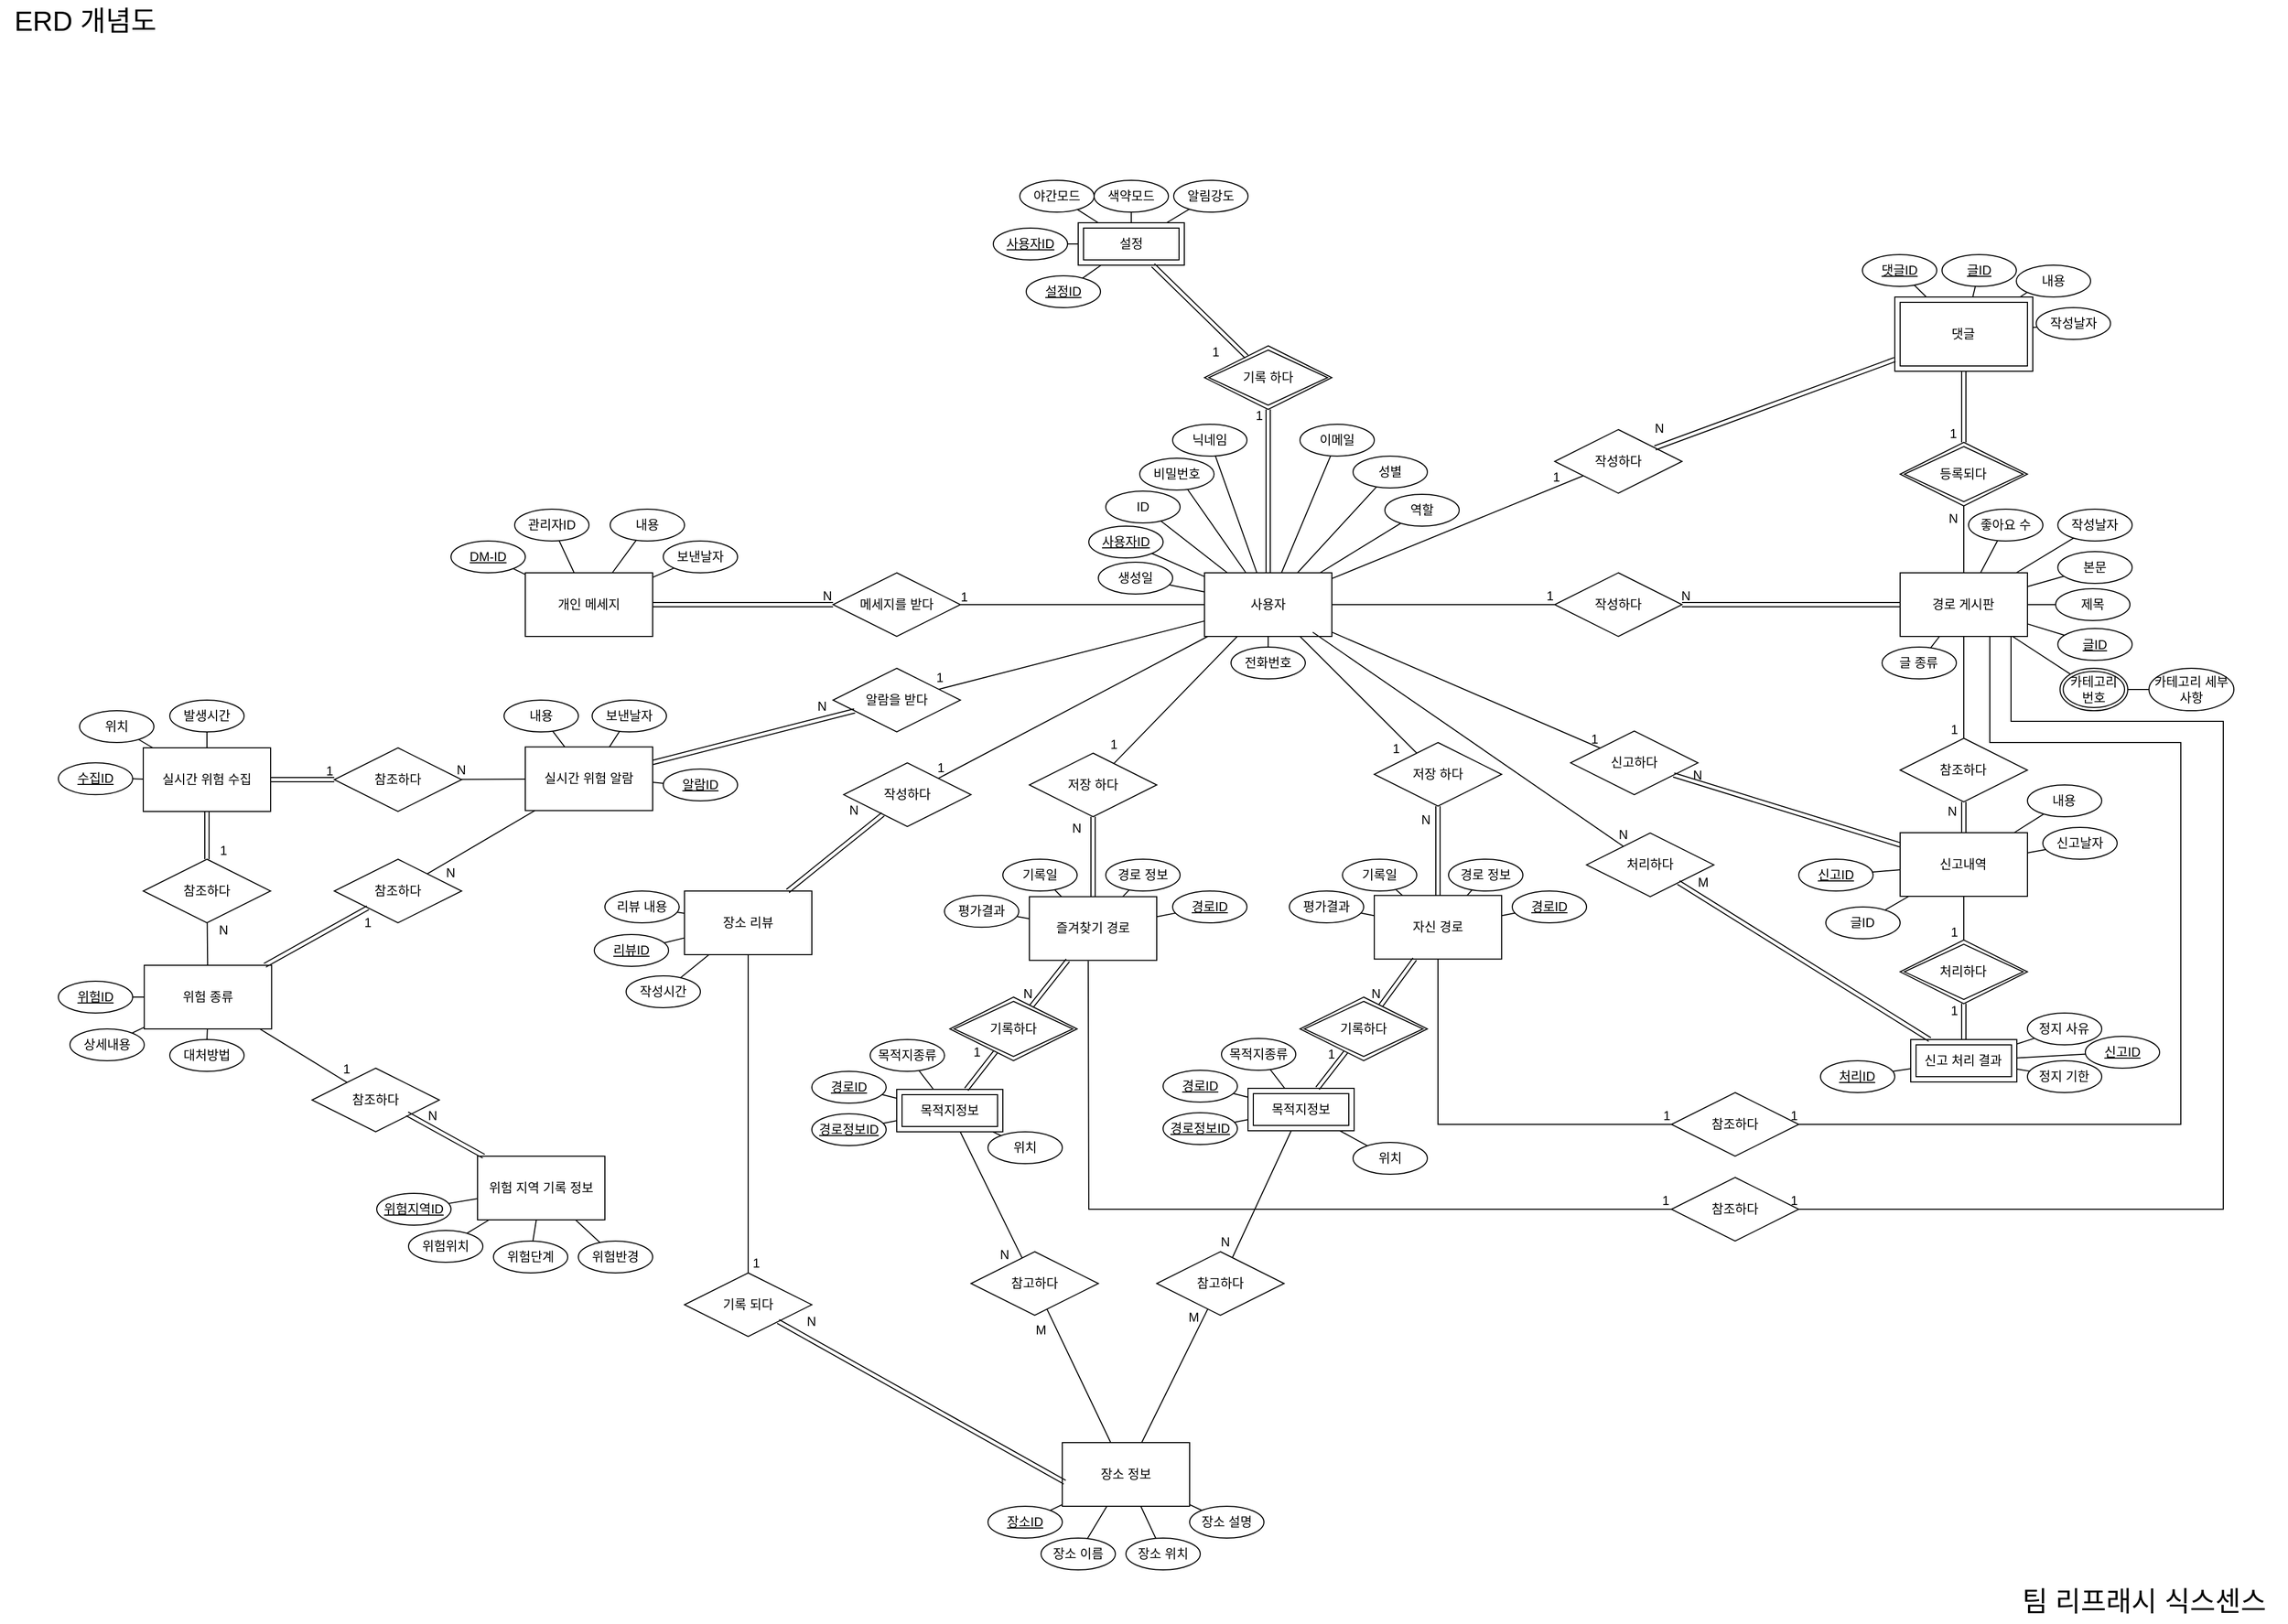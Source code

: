 <mxfile version="27.0.6">
  <diagram name="Page-1" id="SIXZaA_8dgUku9ujib3P">
    <mxGraphModel dx="4984" dy="2843" grid="1" gridSize="10" guides="1" tooltips="1" connect="1" arrows="1" fold="1" page="1" pageScale="1" pageWidth="827" pageHeight="1169" math="0" shadow="0">
      <root>
        <mxCell id="0" />
        <mxCell id="1" parent="0" />
        <mxCell id="Mj7NcqfJF4TaLQdSg2ZQ-1" value="" style="endArrow=none;html=1;rounded=0;" edge="1" parent="1" source="Mj7NcqfJF4TaLQdSg2ZQ-44" target="Mj7NcqfJF4TaLQdSg2ZQ-136">
          <mxGeometry relative="1" as="geometry">
            <mxPoint x="100" y="200.0" as="sourcePoint" />
            <mxPoint x="-100" y="250" as="targetPoint" />
          </mxGeometry>
        </mxCell>
        <mxCell id="Mj7NcqfJF4TaLQdSg2ZQ-2" value="1" style="resizable=0;html=1;whiteSpace=wrap;align=right;verticalAlign=bottom;" connectable="0" vertex="1" parent="Mj7NcqfJF4TaLQdSg2ZQ-1">
          <mxGeometry x="1" relative="1" as="geometry">
            <mxPoint x="-14" y="5" as="offset" />
          </mxGeometry>
        </mxCell>
        <mxCell id="Mj7NcqfJF4TaLQdSg2ZQ-3" value="" style="shape=link;html=1;rounded=0;" edge="1" parent="Mj7NcqfJF4TaLQdSg2ZQ-1" target="Mj7NcqfJF4TaLQdSg2ZQ-145">
          <mxGeometry relative="1" as="geometry">
            <mxPoint x="-265" y="388.34" as="sourcePoint" />
            <mxPoint x="-265" y="304.17" as="targetPoint" />
          </mxGeometry>
        </mxCell>
        <mxCell id="Mj7NcqfJF4TaLQdSg2ZQ-4" value="N" style="resizable=0;html=1;whiteSpace=wrap;align=right;verticalAlign=bottom;" connectable="0" vertex="1" parent="Mj7NcqfJF4TaLQdSg2ZQ-3">
          <mxGeometry x="1" relative="1" as="geometry">
            <mxPoint x="-10" y="20" as="offset" />
          </mxGeometry>
        </mxCell>
        <mxCell id="Mj7NcqfJF4TaLQdSg2ZQ-5" value="" style="shape=link;html=1;rounded=0;" edge="1" parent="1" target="Mj7NcqfJF4TaLQdSg2ZQ-136">
          <mxGeometry relative="1" as="geometry">
            <mxPoint x="60" y="384.17" as="sourcePoint" />
            <mxPoint x="60" y="300" as="targetPoint" />
          </mxGeometry>
        </mxCell>
        <mxCell id="Mj7NcqfJF4TaLQdSg2ZQ-6" value="N" style="resizable=0;html=1;whiteSpace=wrap;align=right;verticalAlign=bottom;" connectable="0" vertex="1" parent="Mj7NcqfJF4TaLQdSg2ZQ-5">
          <mxGeometry x="1" relative="1" as="geometry">
            <mxPoint x="-6" y="21" as="offset" />
          </mxGeometry>
        </mxCell>
        <mxCell id="Mj7NcqfJF4TaLQdSg2ZQ-7" value="기록일" style="ellipse;whiteSpace=wrap;html=1;" vertex="1" parent="1">
          <mxGeometry x="-30" y="350" width="70" height="30" as="geometry" />
        </mxCell>
        <mxCell id="Mj7NcqfJF4TaLQdSg2ZQ-8" value="" style="endArrow=none;html=1;rounded=0;" edge="1" parent="1" source="Mj7NcqfJF4TaLQdSg2ZQ-135" target="Mj7NcqfJF4TaLQdSg2ZQ-7">
          <mxGeometry relative="1" as="geometry">
            <mxPoint x="26.444" y="384.17" as="sourcePoint" />
            <mxPoint x="220" y="370.17" as="targetPoint" />
          </mxGeometry>
        </mxCell>
        <mxCell id="Mj7NcqfJF4TaLQdSg2ZQ-9" value="작성하다" style="shape=rhombus;perimeter=rhombusPerimeter;whiteSpace=wrap;html=1;align=center;" vertex="1" parent="1">
          <mxGeometry x="170" y="80" width="120" height="60" as="geometry" />
        </mxCell>
        <mxCell id="Mj7NcqfJF4TaLQdSg2ZQ-10" value="참조하다" style="shape=rhombus;perimeter=rhombusPerimeter;whiteSpace=wrap;html=1;align=center;" vertex="1" parent="1">
          <mxGeometry x="280.0" y="570" width="120" height="60" as="geometry" />
        </mxCell>
        <mxCell id="Mj7NcqfJF4TaLQdSg2ZQ-11" value="" style="endArrow=none;html=1;rounded=0;" edge="1" parent="1" source="Mj7NcqfJF4TaLQdSg2ZQ-135" target="Mj7NcqfJF4TaLQdSg2ZQ-10">
          <mxGeometry relative="1" as="geometry">
            <mxPoint x="-100" y="454.17" as="sourcePoint" />
            <mxPoint x="480" y="430" as="targetPoint" />
            <Array as="points">
              <mxPoint x="60" y="600" />
            </Array>
          </mxGeometry>
        </mxCell>
        <mxCell id="Mj7NcqfJF4TaLQdSg2ZQ-12" value="1" style="resizable=0;html=1;whiteSpace=wrap;align=right;verticalAlign=bottom;" connectable="0" vertex="1" parent="Mj7NcqfJF4TaLQdSg2ZQ-11">
          <mxGeometry x="1" relative="1" as="geometry">
            <mxPoint as="offset" />
          </mxGeometry>
        </mxCell>
        <mxCell id="Mj7NcqfJF4TaLQdSg2ZQ-13" value="작성날자" style="ellipse;whiteSpace=wrap;html=1;" vertex="1" parent="1">
          <mxGeometry x="623.75" y="-170" width="70" height="30" as="geometry" />
        </mxCell>
        <mxCell id="Mj7NcqfJF4TaLQdSg2ZQ-14" value="내용" style="ellipse;whiteSpace=wrap;html=1;" vertex="1" parent="1">
          <mxGeometry x="605" y="-210" width="70" height="30" as="geometry" />
        </mxCell>
        <mxCell id="Mj7NcqfJF4TaLQdSg2ZQ-15" value="&lt;u&gt;댓글ID&lt;/u&gt;" style="ellipse;whiteSpace=wrap;html=1;" vertex="1" parent="1">
          <mxGeometry x="460" y="-220" width="70" height="30" as="geometry" />
        </mxCell>
        <mxCell id="Mj7NcqfJF4TaLQdSg2ZQ-16" value="&lt;u&gt;글ID&lt;/u&gt;" style="ellipse;whiteSpace=wrap;html=1;" vertex="1" parent="1">
          <mxGeometry x="535" y="-220" width="70" height="30" as="geometry" />
        </mxCell>
        <mxCell id="Mj7NcqfJF4TaLQdSg2ZQ-17" value="댓글" style="shape=ext;margin=3;double=1;whiteSpace=wrap;html=1;align=center;" vertex="1" parent="1">
          <mxGeometry x="490.49" y="-180" width="130" height="70" as="geometry" />
        </mxCell>
        <mxCell id="Mj7NcqfJF4TaLQdSg2ZQ-18" value="" style="endArrow=none;html=1;rounded=0;" edge="1" parent="1" source="Mj7NcqfJF4TaLQdSg2ZQ-15" target="Mj7NcqfJF4TaLQdSg2ZQ-17">
          <mxGeometry relative="1" as="geometry">
            <mxPoint x="427.5" y="159.47" as="sourcePoint" />
            <mxPoint x="587.5" y="159.47" as="targetPoint" />
          </mxGeometry>
        </mxCell>
        <mxCell id="Mj7NcqfJF4TaLQdSg2ZQ-19" value="" style="endArrow=none;html=1;rounded=0;" edge="1" parent="1" source="Mj7NcqfJF4TaLQdSg2ZQ-16" target="Mj7NcqfJF4TaLQdSg2ZQ-17">
          <mxGeometry relative="1" as="geometry">
            <mxPoint x="427.5" y="159.47" as="sourcePoint" />
            <mxPoint x="587.5" y="159.47" as="targetPoint" />
          </mxGeometry>
        </mxCell>
        <mxCell id="Mj7NcqfJF4TaLQdSg2ZQ-20" value="" style="endArrow=none;html=1;rounded=0;exitX=0;exitY=1;exitDx=0;exitDy=0;" edge="1" parent="1" source="Mj7NcqfJF4TaLQdSg2ZQ-14" target="Mj7NcqfJF4TaLQdSg2ZQ-17">
          <mxGeometry relative="1" as="geometry">
            <mxPoint x="427.5" y="159.47" as="sourcePoint" />
            <mxPoint x="587.5" y="159.47" as="targetPoint" />
          </mxGeometry>
        </mxCell>
        <mxCell id="Mj7NcqfJF4TaLQdSg2ZQ-21" value="" style="endArrow=none;html=1;rounded=0;" edge="1" parent="1" source="Mj7NcqfJF4TaLQdSg2ZQ-17" target="Mj7NcqfJF4TaLQdSg2ZQ-13">
          <mxGeometry relative="1" as="geometry">
            <mxPoint x="427.5" y="159.47" as="sourcePoint" />
            <mxPoint x="587.5" y="159.47" as="targetPoint" />
          </mxGeometry>
        </mxCell>
        <mxCell id="Mj7NcqfJF4TaLQdSg2ZQ-22" value="등록되다" style="shape=rhombus;double=1;perimeter=rhombusPerimeter;whiteSpace=wrap;html=1;align=center;" vertex="1" parent="1">
          <mxGeometry x="495.49" y="-43" width="120" height="60" as="geometry" />
        </mxCell>
        <mxCell id="Mj7NcqfJF4TaLQdSg2ZQ-23" value="작성하다" style="shape=rhombus;perimeter=rhombusPerimeter;whiteSpace=wrap;html=1;align=center;" vertex="1" parent="1">
          <mxGeometry x="170.0" y="-55" width="120" height="60" as="geometry" />
        </mxCell>
        <mxCell id="Mj7NcqfJF4TaLQdSg2ZQ-24" value="닉네임" style="ellipse;whiteSpace=wrap;html=1;" vertex="1" parent="1">
          <mxGeometry x="-190" y="-60" width="70" height="30" as="geometry" />
        </mxCell>
        <mxCell id="Mj7NcqfJF4TaLQdSg2ZQ-25" value="전화번호" style="ellipse;whiteSpace=wrap;html=1;" vertex="1" parent="1">
          <mxGeometry x="-135" y="150" width="70" height="30" as="geometry" />
        </mxCell>
        <mxCell id="Mj7NcqfJF4TaLQdSg2ZQ-26" value="이메일" style="ellipse;whiteSpace=wrap;html=1;" vertex="1" parent="1">
          <mxGeometry x="-70" y="-60" width="70" height="30" as="geometry" />
        </mxCell>
        <mxCell id="Mj7NcqfJF4TaLQdSg2ZQ-27" value="성별" style="ellipse;whiteSpace=wrap;html=1;" vertex="1" parent="1">
          <mxGeometry x="-20" y="-30" width="70" height="30" as="geometry" />
        </mxCell>
        <mxCell id="Mj7NcqfJF4TaLQdSg2ZQ-28" value="" style="endArrow=none;html=1;rounded=0;" edge="1" parent="1" source="Mj7NcqfJF4TaLQdSg2ZQ-44" target="Mj7NcqfJF4TaLQdSg2ZQ-25">
          <mxGeometry width="50" height="50" relative="1" as="geometry">
            <mxPoint x="-2.274e-13" y="-110" as="sourcePoint" />
            <mxPoint x="110" y="-210" as="targetPoint" />
          </mxGeometry>
        </mxCell>
        <mxCell id="Mj7NcqfJF4TaLQdSg2ZQ-29" value="" style="endArrow=none;html=1;rounded=0;" edge="1" parent="1" source="Mj7NcqfJF4TaLQdSg2ZQ-44" target="Mj7NcqfJF4TaLQdSg2ZQ-26">
          <mxGeometry width="50" height="50" relative="1" as="geometry">
            <mxPoint y="-110" as="sourcePoint" />
            <mxPoint x="140" y="-190" as="targetPoint" />
          </mxGeometry>
        </mxCell>
        <mxCell id="Mj7NcqfJF4TaLQdSg2ZQ-30" value="" style="endArrow=none;html=1;rounded=0;" edge="1" parent="1" source="Mj7NcqfJF4TaLQdSg2ZQ-44" target="Mj7NcqfJF4TaLQdSg2ZQ-27">
          <mxGeometry width="50" height="50" relative="1" as="geometry">
            <mxPoint x="-2.274e-13" y="-110" as="sourcePoint" />
            <mxPoint x="140" y="-190" as="targetPoint" />
          </mxGeometry>
        </mxCell>
        <mxCell id="Mj7NcqfJF4TaLQdSg2ZQ-31" value="본문" style="ellipse;whiteSpace=wrap;html=1;container=0;" vertex="1" parent="1">
          <mxGeometry x="644.13" y="60" width="70" height="30" as="geometry" />
        </mxCell>
        <mxCell id="Mj7NcqfJF4TaLQdSg2ZQ-32" value="" style="endArrow=none;html=1;rounded=0;" edge="1" parent="1" source="Mj7NcqfJF4TaLQdSg2ZQ-31" target="Mj7NcqfJF4TaLQdSg2ZQ-33">
          <mxGeometry relative="1" as="geometry">
            <mxPoint x="502.23" y="295" as="sourcePoint" />
            <mxPoint x="623.97" y="79.659" as="targetPoint" />
          </mxGeometry>
        </mxCell>
        <mxCell id="Mj7NcqfJF4TaLQdSg2ZQ-33" value="경로 게시판" style="rounded=0;whiteSpace=wrap;html=1;container=0;" vertex="1" parent="1">
          <mxGeometry x="495.49" y="80" width="120" height="60" as="geometry" />
        </mxCell>
        <mxCell id="Mj7NcqfJF4TaLQdSg2ZQ-34" value="&lt;u&gt;글ID&lt;/u&gt;" style="ellipse;whiteSpace=wrap;html=1;container=0;" vertex="1" parent="1">
          <mxGeometry x="644.13" y="132.5" width="70" height="30" as="geometry" />
        </mxCell>
        <mxCell id="Mj7NcqfJF4TaLQdSg2ZQ-35" value="제목" style="ellipse;whiteSpace=wrap;html=1;container=0;" vertex="1" parent="1">
          <mxGeometry x="642.06" y="95" width="70" height="30" as="geometry" />
        </mxCell>
        <mxCell id="Mj7NcqfJF4TaLQdSg2ZQ-36" value="작성날자" style="ellipse;whiteSpace=wrap;html=1;container=0;" vertex="1" parent="1">
          <mxGeometry x="644.13" y="20" width="70" height="30" as="geometry" />
        </mxCell>
        <mxCell id="Mj7NcqfJF4TaLQdSg2ZQ-37" value="" style="endArrow=none;html=1;rounded=0;" edge="1" parent="1" source="Mj7NcqfJF4TaLQdSg2ZQ-34" target="Mj7NcqfJF4TaLQdSg2ZQ-33">
          <mxGeometry relative="1" as="geometry">
            <mxPoint x="255.27" y="390" as="sourcePoint" />
            <mxPoint x="465.27" y="320.0" as="targetPoint" />
          </mxGeometry>
        </mxCell>
        <mxCell id="Mj7NcqfJF4TaLQdSg2ZQ-38" value="" style="endArrow=none;html=1;rounded=0;" edge="1" parent="1" source="Mj7NcqfJF4TaLQdSg2ZQ-36" target="Mj7NcqfJF4TaLQdSg2ZQ-33">
          <mxGeometry relative="1" as="geometry">
            <mxPoint x="493.75" y="330" as="sourcePoint" />
            <mxPoint x="703.75" y="260.0" as="targetPoint" />
          </mxGeometry>
        </mxCell>
        <mxCell id="Mj7NcqfJF4TaLQdSg2ZQ-39" value="" style="endArrow=none;html=1;rounded=0;" edge="1" parent="1" source="Mj7NcqfJF4TaLQdSg2ZQ-35" target="Mj7NcqfJF4TaLQdSg2ZQ-33">
          <mxGeometry relative="1" as="geometry">
            <mxPoint x="502.23" y="295" as="sourcePoint" />
            <mxPoint x="623.97" y="92.563" as="targetPoint" />
          </mxGeometry>
        </mxCell>
        <mxCell id="Mj7NcqfJF4TaLQdSg2ZQ-40" value="" style="shape=link;html=1;rounded=0;" edge="1" parent="1" source="Mj7NcqfJF4TaLQdSg2ZQ-17" target="Mj7NcqfJF4TaLQdSg2ZQ-22">
          <mxGeometry relative="1" as="geometry">
            <mxPoint x="508.13" y="-10.53" as="sourcePoint" />
            <mxPoint x="668.13" y="-10.53" as="targetPoint" />
          </mxGeometry>
        </mxCell>
        <mxCell id="Mj7NcqfJF4TaLQdSg2ZQ-41" value="1" style="resizable=0;html=1;whiteSpace=wrap;align=right;verticalAlign=bottom;direction=south;" connectable="0" vertex="1" parent="Mj7NcqfJF4TaLQdSg2ZQ-40">
          <mxGeometry x="1" relative="1" as="geometry">
            <mxPoint x="-5" as="offset" />
          </mxGeometry>
        </mxCell>
        <mxCell id="Mj7NcqfJF4TaLQdSg2ZQ-42" value="" style="endArrow=none;html=1;rounded=0;" edge="1" parent="1" source="Mj7NcqfJF4TaLQdSg2ZQ-33" target="Mj7NcqfJF4TaLQdSg2ZQ-22">
          <mxGeometry relative="1" as="geometry">
            <mxPoint x="545.27" y="190" as="sourcePoint" />
            <mxPoint x="235.27" y="40" as="targetPoint" />
          </mxGeometry>
        </mxCell>
        <mxCell id="Mj7NcqfJF4TaLQdSg2ZQ-43" value="N" style="resizable=0;html=1;whiteSpace=wrap;align=right;verticalAlign=bottom;" connectable="0" vertex="1" parent="Mj7NcqfJF4TaLQdSg2ZQ-42">
          <mxGeometry x="1" relative="1" as="geometry">
            <mxPoint x="-4" y="20" as="offset" />
          </mxGeometry>
        </mxCell>
        <mxCell id="Mj7NcqfJF4TaLQdSg2ZQ-44" value="사용자" style="rounded=0;whiteSpace=wrap;html=1;" vertex="1" parent="1">
          <mxGeometry x="-160" y="80" width="120" height="60" as="geometry" />
        </mxCell>
        <mxCell id="Mj7NcqfJF4TaLQdSg2ZQ-45" value="ID" style="ellipse;whiteSpace=wrap;html=1;" vertex="1" parent="1">
          <mxGeometry x="-253" y="3" width="70" height="30" as="geometry" />
        </mxCell>
        <mxCell id="Mj7NcqfJF4TaLQdSg2ZQ-46" value="&lt;u&gt;사용자ID&lt;/u&gt;" style="ellipse;whiteSpace=wrap;html=1;" vertex="1" parent="1">
          <mxGeometry x="-269" y="36" width="70" height="30" as="geometry" />
        </mxCell>
        <mxCell id="Mj7NcqfJF4TaLQdSg2ZQ-47" value="" style="endArrow=none;html=1;rounded=0;" edge="1" parent="1" source="Mj7NcqfJF4TaLQdSg2ZQ-44" target="Mj7NcqfJF4TaLQdSg2ZQ-45">
          <mxGeometry width="50" height="50" relative="1" as="geometry">
            <mxPoint x="-70" y="110" as="sourcePoint" />
            <mxPoint x="-20" y="60" as="targetPoint" />
          </mxGeometry>
        </mxCell>
        <mxCell id="Mj7NcqfJF4TaLQdSg2ZQ-48" value="" style="endArrow=none;html=1;rounded=0;" edge="1" parent="1" source="Mj7NcqfJF4TaLQdSg2ZQ-44" target="Mj7NcqfJF4TaLQdSg2ZQ-46">
          <mxGeometry width="50" height="50" relative="1" as="geometry">
            <mxPoint x="-70" y="110" as="sourcePoint" />
            <mxPoint x="-20" y="60" as="targetPoint" />
          </mxGeometry>
        </mxCell>
        <mxCell id="Mj7NcqfJF4TaLQdSg2ZQ-49" value="" style="endArrow=none;html=1;rounded=0;" edge="1" parent="1" source="Mj7NcqfJF4TaLQdSg2ZQ-44" target="Mj7NcqfJF4TaLQdSg2ZQ-83">
          <mxGeometry width="50" height="50" relative="1" as="geometry">
            <mxPoint x="-100" y="80" as="sourcePoint" />
            <mxPoint x="-20" y="60" as="targetPoint" />
          </mxGeometry>
        </mxCell>
        <mxCell id="Mj7NcqfJF4TaLQdSg2ZQ-50" value="" style="endArrow=none;html=1;rounded=0;" edge="1" parent="1" source="Mj7NcqfJF4TaLQdSg2ZQ-44" target="Mj7NcqfJF4TaLQdSg2ZQ-24">
          <mxGeometry width="50" height="50" relative="1" as="geometry">
            <mxPoint x="-100" y="80" as="sourcePoint" />
            <mxPoint x="-20" y="60" as="targetPoint" />
          </mxGeometry>
        </mxCell>
        <mxCell id="Mj7NcqfJF4TaLQdSg2ZQ-51" value="생성일" style="ellipse;whiteSpace=wrap;html=1;" vertex="1" parent="1">
          <mxGeometry x="-260" y="70" width="70" height="30" as="geometry" />
        </mxCell>
        <mxCell id="Mj7NcqfJF4TaLQdSg2ZQ-52" value="" style="endArrow=none;html=1;rounded=0;" edge="1" parent="1" source="Mj7NcqfJF4TaLQdSg2ZQ-44" target="Mj7NcqfJF4TaLQdSg2ZQ-51">
          <mxGeometry relative="1" as="geometry">
            <mxPoint x="-100" y="150" as="sourcePoint" />
            <mxPoint x="60" y="150" as="targetPoint" />
          </mxGeometry>
        </mxCell>
        <mxCell id="Mj7NcqfJF4TaLQdSg2ZQ-53" value="실시간 위험 수집" style="rounded=0;whiteSpace=wrap;html=1;container=0;" vertex="1" parent="1">
          <mxGeometry x="-1160" y="245.0" width="120" height="60" as="geometry" />
        </mxCell>
        <mxCell id="Mj7NcqfJF4TaLQdSg2ZQ-54" value="위치" style="ellipse;whiteSpace=wrap;html=1;container=0;" vertex="1" parent="1">
          <mxGeometry x="-1220" y="210.0" width="70" height="30" as="geometry" />
        </mxCell>
        <mxCell id="Mj7NcqfJF4TaLQdSg2ZQ-55" value="발생시간" style="ellipse;whiteSpace=wrap;html=1;container=0;" vertex="1" parent="1">
          <mxGeometry x="-1135" y="200.0" width="70" height="30" as="geometry" />
        </mxCell>
        <mxCell id="Mj7NcqfJF4TaLQdSg2ZQ-56" value="&lt;u&gt;수집ID&lt;/u&gt;" style="ellipse;whiteSpace=wrap;html=1;container=0;" vertex="1" parent="1">
          <mxGeometry x="-1240" y="259.17" width="70" height="30" as="geometry" />
        </mxCell>
        <mxCell id="Mj7NcqfJF4TaLQdSg2ZQ-57" value="" style="endArrow=none;html=1;rounded=0;" edge="1" parent="1" source="Mj7NcqfJF4TaLQdSg2ZQ-56" target="Mj7NcqfJF4TaLQdSg2ZQ-53">
          <mxGeometry relative="1" as="geometry">
            <mxPoint x="-1340" y="210.0" as="sourcePoint" />
            <mxPoint x="-1180" y="210.0" as="targetPoint" />
          </mxGeometry>
        </mxCell>
        <mxCell id="Mj7NcqfJF4TaLQdSg2ZQ-58" value="" style="endArrow=none;html=1;rounded=0;" edge="1" parent="1" source="Mj7NcqfJF4TaLQdSg2ZQ-54" target="Mj7NcqfJF4TaLQdSg2ZQ-53">
          <mxGeometry relative="1" as="geometry">
            <mxPoint x="-1340" y="210.0" as="sourcePoint" />
            <mxPoint x="-1180" y="210.0" as="targetPoint" />
          </mxGeometry>
        </mxCell>
        <mxCell id="Mj7NcqfJF4TaLQdSg2ZQ-59" value="" style="endArrow=none;html=1;rounded=0;" edge="1" parent="1" source="Mj7NcqfJF4TaLQdSg2ZQ-55" target="Mj7NcqfJF4TaLQdSg2ZQ-53">
          <mxGeometry relative="1" as="geometry">
            <mxPoint x="-1340" y="210.0" as="sourcePoint" />
            <mxPoint x="-1180" y="210.0" as="targetPoint" />
          </mxGeometry>
        </mxCell>
        <mxCell id="Mj7NcqfJF4TaLQdSg2ZQ-60" value="신고내역" style="rounded=0;whiteSpace=wrap;html=1;container=0;" vertex="1" parent="1">
          <mxGeometry x="495.49" y="325" width="120" height="60" as="geometry" />
        </mxCell>
        <mxCell id="Mj7NcqfJF4TaLQdSg2ZQ-61" value="글ID" style="ellipse;whiteSpace=wrap;html=1;container=0;" vertex="1" parent="1">
          <mxGeometry x="425.49" y="395" width="70" height="30" as="geometry" />
        </mxCell>
        <mxCell id="Mj7NcqfJF4TaLQdSg2ZQ-62" value="내용" style="ellipse;whiteSpace=wrap;html=1;container=0;" vertex="1" parent="1">
          <mxGeometry x="615.49" y="280" width="70" height="30" as="geometry" />
        </mxCell>
        <mxCell id="Mj7NcqfJF4TaLQdSg2ZQ-63" value="신고날자" style="ellipse;whiteSpace=wrap;html=1;container=0;" vertex="1" parent="1">
          <mxGeometry x="630" y="320" width="70" height="30" as="geometry" />
        </mxCell>
        <mxCell id="Mj7NcqfJF4TaLQdSg2ZQ-64" value="&lt;u&gt;신고ID&lt;/u&gt;" style="ellipse;whiteSpace=wrap;html=1;container=0;" vertex="1" parent="1">
          <mxGeometry x="400" y="350" width="70" height="30" as="geometry" />
        </mxCell>
        <mxCell id="Mj7NcqfJF4TaLQdSg2ZQ-65" value="" style="endArrow=none;html=1;rounded=0;" edge="1" parent="1" source="Mj7NcqfJF4TaLQdSg2ZQ-60" target="Mj7NcqfJF4TaLQdSg2ZQ-63">
          <mxGeometry relative="1" as="geometry">
            <mxPoint x="365.49" y="205.0" as="sourcePoint" />
            <mxPoint x="525.49" y="205.0" as="targetPoint" />
          </mxGeometry>
        </mxCell>
        <mxCell id="Mj7NcqfJF4TaLQdSg2ZQ-66" value="" style="endArrow=none;html=1;rounded=0;" edge="1" parent="1" source="Mj7NcqfJF4TaLQdSg2ZQ-60" target="Mj7NcqfJF4TaLQdSg2ZQ-64">
          <mxGeometry relative="1" as="geometry">
            <mxPoint x="316.74" y="275" as="sourcePoint" />
            <mxPoint x="476.74" y="275" as="targetPoint" />
          </mxGeometry>
        </mxCell>
        <mxCell id="Mj7NcqfJF4TaLQdSg2ZQ-67" value="" style="endArrow=none;html=1;rounded=0;" edge="1" parent="1" source="Mj7NcqfJF4TaLQdSg2ZQ-62" target="Mj7NcqfJF4TaLQdSg2ZQ-60">
          <mxGeometry relative="1" as="geometry">
            <mxPoint x="271.74" y="340" as="sourcePoint" />
            <mxPoint x="431.74" y="340" as="targetPoint" />
          </mxGeometry>
        </mxCell>
        <mxCell id="Mj7NcqfJF4TaLQdSg2ZQ-68" value="" style="endArrow=none;html=1;rounded=0;" edge="1" parent="1" source="Mj7NcqfJF4TaLQdSg2ZQ-60" target="Mj7NcqfJF4TaLQdSg2ZQ-61">
          <mxGeometry relative="1" as="geometry">
            <mxPoint x="264.87" y="235.0" as="sourcePoint" />
            <mxPoint x="424.87" y="235.0" as="targetPoint" />
          </mxGeometry>
        </mxCell>
        <mxCell id="Mj7NcqfJF4TaLQdSg2ZQ-69" value="신고하다" style="shape=rhombus;perimeter=rhombusPerimeter;whiteSpace=wrap;html=1;align=center;" vertex="1" parent="1">
          <mxGeometry x="185" y="229.17" width="120" height="60" as="geometry" />
        </mxCell>
        <mxCell id="Mj7NcqfJF4TaLQdSg2ZQ-70" value="참조하다" style="shape=rhombus;perimeter=rhombusPerimeter;whiteSpace=wrap;html=1;align=center;" vertex="1" parent="1">
          <mxGeometry x="495.49" y="236" width="120" height="60" as="geometry" />
        </mxCell>
        <mxCell id="Mj7NcqfJF4TaLQdSg2ZQ-71" value="" style="shape=link;html=1;rounded=0;" edge="1" parent="1" source="Mj7NcqfJF4TaLQdSg2ZQ-60" target="Mj7NcqfJF4TaLQdSg2ZQ-70">
          <mxGeometry relative="1" as="geometry">
            <mxPoint x="390" y="250" as="sourcePoint" />
            <mxPoint x="520" y="200" as="targetPoint" />
          </mxGeometry>
        </mxCell>
        <mxCell id="Mj7NcqfJF4TaLQdSg2ZQ-72" value="&amp;nbsp;N" style="resizable=0;html=1;whiteSpace=wrap;align=right;verticalAlign=bottom;" connectable="0" vertex="1" parent="Mj7NcqfJF4TaLQdSg2ZQ-71">
          <mxGeometry x="1" relative="1" as="geometry">
            <mxPoint x="-5" y="17" as="offset" />
          </mxGeometry>
        </mxCell>
        <mxCell id="Mj7NcqfJF4TaLQdSg2ZQ-73" value="" style="endArrow=none;html=1;rounded=0;" edge="1" parent="1" source="Mj7NcqfJF4TaLQdSg2ZQ-33" target="Mj7NcqfJF4TaLQdSg2ZQ-70">
          <mxGeometry relative="1" as="geometry">
            <mxPoint x="-330.76" y="850" as="sourcePoint" />
            <mxPoint x="550" y="200" as="targetPoint" />
          </mxGeometry>
        </mxCell>
        <mxCell id="Mj7NcqfJF4TaLQdSg2ZQ-74" value="1" style="resizable=0;html=1;whiteSpace=wrap;align=right;verticalAlign=bottom;" connectable="0" vertex="1" parent="Mj7NcqfJF4TaLQdSg2ZQ-73">
          <mxGeometry x="1" relative="1" as="geometry">
            <mxPoint x="-4" as="offset" />
          </mxGeometry>
        </mxCell>
        <mxCell id="Mj7NcqfJF4TaLQdSg2ZQ-75" value="개인 메세지" style="rounded=0;whiteSpace=wrap;html=1;" vertex="1" parent="1">
          <mxGeometry x="-800" y="80" width="120" height="60" as="geometry" />
        </mxCell>
        <mxCell id="Mj7NcqfJF4TaLQdSg2ZQ-76" value="내용" style="ellipse;whiteSpace=wrap;html=1;" vertex="1" parent="1">
          <mxGeometry x="-720" y="20" width="70" height="30" as="geometry" />
        </mxCell>
        <mxCell id="Mj7NcqfJF4TaLQdSg2ZQ-77" value="보낸날자" style="ellipse;whiteSpace=wrap;html=1;" vertex="1" parent="1">
          <mxGeometry x="-670" y="50" width="70" height="30" as="geometry" />
        </mxCell>
        <mxCell id="Mj7NcqfJF4TaLQdSg2ZQ-78" value="" style="endArrow=none;html=1;rounded=0;" edge="1" parent="1" source="Mj7NcqfJF4TaLQdSg2ZQ-77" target="Mj7NcqfJF4TaLQdSg2ZQ-75">
          <mxGeometry relative="1" as="geometry">
            <mxPoint x="-885" y="22.5" as="sourcePoint" />
            <mxPoint x="-725" y="22.5" as="targetPoint" />
          </mxGeometry>
        </mxCell>
        <mxCell id="Mj7NcqfJF4TaLQdSg2ZQ-79" value="" style="endArrow=none;html=1;rounded=0;" edge="1" parent="1" source="Mj7NcqfJF4TaLQdSg2ZQ-76" target="Mj7NcqfJF4TaLQdSg2ZQ-75">
          <mxGeometry relative="1" as="geometry">
            <mxPoint x="-930.002" y="132.498" as="sourcePoint" />
            <mxPoint x="-698.45" y="163.08" as="targetPoint" />
          </mxGeometry>
        </mxCell>
        <mxCell id="Mj7NcqfJF4TaLQdSg2ZQ-80" value="&lt;u&gt;DM-ID&lt;/u&gt;" style="ellipse;whiteSpace=wrap;html=1;" vertex="1" parent="1">
          <mxGeometry x="-870" y="50" width="70" height="30" as="geometry" />
        </mxCell>
        <mxCell id="Mj7NcqfJF4TaLQdSg2ZQ-81" value="" style="endArrow=none;html=1;rounded=0;" edge="1" parent="1" source="Mj7NcqfJF4TaLQdSg2ZQ-80" target="Mj7NcqfJF4TaLQdSg2ZQ-75">
          <mxGeometry relative="1" as="geometry">
            <mxPoint x="-950" y="62.5" as="sourcePoint" />
            <mxPoint x="-790" y="62.5" as="targetPoint" />
          </mxGeometry>
        </mxCell>
        <mxCell id="Mj7NcqfJF4TaLQdSg2ZQ-82" value="메세지를 받다" style="shape=rhombus;perimeter=rhombusPerimeter;whiteSpace=wrap;html=1;align=center;" vertex="1" parent="1">
          <mxGeometry x="-510" y="80" width="120" height="60" as="geometry" />
        </mxCell>
        <mxCell id="Mj7NcqfJF4TaLQdSg2ZQ-83" value="비밀번호" style="ellipse;whiteSpace=wrap;html=1;" vertex="1" parent="1">
          <mxGeometry x="-221" y="-28" width="70" height="30" as="geometry" />
        </mxCell>
        <mxCell id="Mj7NcqfJF4TaLQdSg2ZQ-84" value="역할" style="ellipse;whiteSpace=wrap;html=1;" vertex="1" parent="1">
          <mxGeometry x="10" y="6" width="70" height="30" as="geometry" />
        </mxCell>
        <mxCell id="Mj7NcqfJF4TaLQdSg2ZQ-85" value="" style="endArrow=none;html=1;rounded=0;" edge="1" parent="1" source="Mj7NcqfJF4TaLQdSg2ZQ-44" target="Mj7NcqfJF4TaLQdSg2ZQ-84">
          <mxGeometry relative="1" as="geometry">
            <mxPoint x="-230" y="10" as="sourcePoint" />
            <mxPoint x="-70" y="10" as="targetPoint" />
          </mxGeometry>
        </mxCell>
        <mxCell id="Mj7NcqfJF4TaLQdSg2ZQ-86" value="알람을 받다" style="shape=rhombus;perimeter=rhombusPerimeter;whiteSpace=wrap;html=1;align=center;" vertex="1" parent="1">
          <mxGeometry x="-510" y="170" width="120" height="60" as="geometry" />
        </mxCell>
        <mxCell id="Mj7NcqfJF4TaLQdSg2ZQ-87" value="관리자ID" style="ellipse;whiteSpace=wrap;html=1;" vertex="1" parent="1">
          <mxGeometry x="-810" y="20" width="70" height="30" as="geometry" />
        </mxCell>
        <mxCell id="Mj7NcqfJF4TaLQdSg2ZQ-88" value="" style="endArrow=none;html=1;rounded=0;" edge="1" parent="1" source="Mj7NcqfJF4TaLQdSg2ZQ-87" target="Mj7NcqfJF4TaLQdSg2ZQ-75">
          <mxGeometry relative="1" as="geometry">
            <mxPoint x="-920" y="117.5" as="sourcePoint" />
            <mxPoint x="-760" y="117.5" as="targetPoint" />
          </mxGeometry>
        </mxCell>
        <mxCell id="Mj7NcqfJF4TaLQdSg2ZQ-89" value="실시간 위험 알람" style="rounded=0;whiteSpace=wrap;html=1;" vertex="1" parent="1">
          <mxGeometry x="-800" y="244.17" width="120" height="60" as="geometry" />
        </mxCell>
        <mxCell id="Mj7NcqfJF4TaLQdSg2ZQ-90" value="내용" style="ellipse;whiteSpace=wrap;html=1;" vertex="1" parent="1">
          <mxGeometry x="-820" y="200" width="70" height="30" as="geometry" />
        </mxCell>
        <mxCell id="Mj7NcqfJF4TaLQdSg2ZQ-91" value="보낸날자" style="ellipse;whiteSpace=wrap;html=1;" vertex="1" parent="1">
          <mxGeometry x="-737" y="200" width="70" height="30" as="geometry" />
        </mxCell>
        <mxCell id="Mj7NcqfJF4TaLQdSg2ZQ-92" value="&lt;u&gt;알람ID&lt;/u&gt;" style="ellipse;whiteSpace=wrap;html=1;" vertex="1" parent="1">
          <mxGeometry x="-670" y="265" width="70" height="30" as="geometry" />
        </mxCell>
        <mxCell id="Mj7NcqfJF4TaLQdSg2ZQ-93" value="" style="endArrow=none;html=1;rounded=0;" edge="1" parent="1" source="Mj7NcqfJF4TaLQdSg2ZQ-92" target="Mj7NcqfJF4TaLQdSg2ZQ-89">
          <mxGeometry relative="1" as="geometry">
            <mxPoint x="-910" y="65" as="sourcePoint" />
            <mxPoint x="-750" y="65" as="targetPoint" />
          </mxGeometry>
        </mxCell>
        <mxCell id="Mj7NcqfJF4TaLQdSg2ZQ-94" value="" style="endArrow=none;html=1;rounded=0;" edge="1" parent="1" source="Mj7NcqfJF4TaLQdSg2ZQ-91" target="Mj7NcqfJF4TaLQdSg2ZQ-89">
          <mxGeometry relative="1" as="geometry">
            <mxPoint x="-910" y="65" as="sourcePoint" />
            <mxPoint x="-980" y="265" as="targetPoint" />
          </mxGeometry>
        </mxCell>
        <mxCell id="Mj7NcqfJF4TaLQdSg2ZQ-95" value="" style="endArrow=none;html=1;rounded=0;" edge="1" parent="1" source="Mj7NcqfJF4TaLQdSg2ZQ-90" target="Mj7NcqfJF4TaLQdSg2ZQ-89">
          <mxGeometry relative="1" as="geometry">
            <mxPoint x="-910" y="65" as="sourcePoint" />
            <mxPoint x="-750" y="65" as="targetPoint" />
          </mxGeometry>
        </mxCell>
        <mxCell id="Mj7NcqfJF4TaLQdSg2ZQ-96" value="&lt;u&gt;경로ID&lt;/u&gt;" style="ellipse;whiteSpace=wrap;html=1;container=0;" vertex="1" parent="1">
          <mxGeometry x="130" y="380.0" width="70" height="30" as="geometry" />
        </mxCell>
        <mxCell id="Mj7NcqfJF4TaLQdSg2ZQ-97" value="경로 정보" style="ellipse;whiteSpace=wrap;html=1;container=0;" vertex="1" parent="1">
          <mxGeometry x="70" y="350.0" width="70" height="30" as="geometry" />
        </mxCell>
        <mxCell id="Mj7NcqfJF4TaLQdSg2ZQ-98" value="" style="endArrow=none;html=1;rounded=0;" edge="1" parent="1" source="Mj7NcqfJF4TaLQdSg2ZQ-96" target="Mj7NcqfJF4TaLQdSg2ZQ-135">
          <mxGeometry width="50" height="50" relative="1" as="geometry">
            <mxPoint x="90" y="344.17" as="sourcePoint" />
            <mxPoint x="120" y="403.216" as="targetPoint" />
          </mxGeometry>
        </mxCell>
        <mxCell id="Mj7NcqfJF4TaLQdSg2ZQ-99" value="" style="endArrow=none;html=1;rounded=0;" edge="1" parent="1" source="Mj7NcqfJF4TaLQdSg2ZQ-97" target="Mj7NcqfJF4TaLQdSg2ZQ-135">
          <mxGeometry width="50" height="50" relative="1" as="geometry">
            <mxPoint x="90" y="344.17" as="sourcePoint" />
            <mxPoint x="87.456" y="384.17" as="targetPoint" />
          </mxGeometry>
        </mxCell>
        <mxCell id="Mj7NcqfJF4TaLQdSg2ZQ-100" value="" style="endArrow=none;html=1;rounded=0;" edge="1" parent="1" source="Mj7NcqfJF4TaLQdSg2ZQ-102" target="Mj7NcqfJF4TaLQdSg2ZQ-135">
          <mxGeometry relative="1" as="geometry">
            <mxPoint x="-40" y="414.17" as="sourcePoint" />
            <mxPoint y="403.216" as="targetPoint" />
          </mxGeometry>
        </mxCell>
        <mxCell id="Mj7NcqfJF4TaLQdSg2ZQ-101" value="&lt;font style=&quot;font-size: 26px;&quot;&gt;ERD 개념도&lt;/font&gt;" style="text;html=1;align=center;verticalAlign=middle;resizable=0;points=[];autosize=1;strokeColor=none;fillColor=none;" vertex="1" parent="1">
          <mxGeometry x="-1295" y="-460" width="160" height="40" as="geometry" />
        </mxCell>
        <mxCell id="Mj7NcqfJF4TaLQdSg2ZQ-102" value="평가결과" style="ellipse;whiteSpace=wrap;html=1;container=0;" vertex="1" parent="1">
          <mxGeometry x="-80" y="380.0" width="70" height="30" as="geometry" />
        </mxCell>
        <mxCell id="Mj7NcqfJF4TaLQdSg2ZQ-103" value="&lt;font style=&quot;font-size: 26px;&quot;&gt;팀 리프래시 식스센스&lt;/font&gt;" style="text;html=1;align=center;verticalAlign=middle;resizable=0;points=[];autosize=1;strokeColor=none;fillColor=none;" vertex="1" parent="1">
          <mxGeometry x="590" y="1030" width="270" height="40" as="geometry" />
        </mxCell>
        <mxCell id="Mj7NcqfJF4TaLQdSg2ZQ-104" value="" style="endArrow=none;html=1;rounded=0;" edge="1" parent="1" target="Mj7NcqfJF4TaLQdSg2ZQ-10">
          <mxGeometry relative="1" as="geometry">
            <mxPoint x="580" y="140" as="sourcePoint" />
            <mxPoint x="220" y="440" as="targetPoint" />
            <Array as="points">
              <mxPoint x="580" y="240" />
              <mxPoint x="760" y="240" />
              <mxPoint x="760" y="600" />
            </Array>
          </mxGeometry>
        </mxCell>
        <mxCell id="Mj7NcqfJF4TaLQdSg2ZQ-105" value="1" style="resizable=0;html=1;whiteSpace=wrap;align=right;verticalAlign=bottom;" connectable="0" vertex="1" parent="Mj7NcqfJF4TaLQdSg2ZQ-104">
          <mxGeometry x="1" relative="1" as="geometry" />
        </mxCell>
        <mxCell id="Mj7NcqfJF4TaLQdSg2ZQ-106" value="" style="endArrow=none;html=1;rounded=0;" edge="1" parent="1" source="Mj7NcqfJF4TaLQdSg2ZQ-33" target="Mj7NcqfJF4TaLQdSg2ZQ-109">
          <mxGeometry relative="1" as="geometry">
            <mxPoint x="630" y="150" as="sourcePoint" />
            <mxPoint x="658.902" y="172.759" as="targetPoint" />
          </mxGeometry>
        </mxCell>
        <mxCell id="Mj7NcqfJF4TaLQdSg2ZQ-107" value="카테고리 세부 사항" style="ellipse;whiteSpace=wrap;html=1;container=0;" vertex="1" parent="1">
          <mxGeometry x="730" y="170" width="80" height="40" as="geometry" />
        </mxCell>
        <mxCell id="Mj7NcqfJF4TaLQdSg2ZQ-108" value="" style="endArrow=none;html=1;rounded=0;" edge="1" parent="1" source="Mj7NcqfJF4TaLQdSg2ZQ-109" target="Mj7NcqfJF4TaLQdSg2ZQ-107">
          <mxGeometry relative="1" as="geometry">
            <mxPoint x="714.13" y="185" as="sourcePoint" />
            <mxPoint x="800" y="140" as="targetPoint" />
          </mxGeometry>
        </mxCell>
        <mxCell id="Mj7NcqfJF4TaLQdSg2ZQ-109" value="카테고리 번호" style="ellipse;shape=doubleEllipse;margin=3;whiteSpace=wrap;html=1;align=center;" vertex="1" parent="1">
          <mxGeometry x="646.19" y="170" width="63.81" height="40" as="geometry" />
        </mxCell>
        <mxCell id="Mj7NcqfJF4TaLQdSg2ZQ-110" value="" style="shape=link;html=1;rounded=0;" edge="1" parent="1" source="Mj7NcqfJF4TaLQdSg2ZQ-17" target="Mj7NcqfJF4TaLQdSg2ZQ-23">
          <mxGeometry relative="1" as="geometry">
            <mxPoint x="40" y="-10" as="sourcePoint" />
            <mxPoint x="200" y="-10" as="targetPoint" />
          </mxGeometry>
        </mxCell>
        <mxCell id="Mj7NcqfJF4TaLQdSg2ZQ-111" value="N" style="resizable=0;html=1;whiteSpace=wrap;align=right;verticalAlign=bottom;" connectable="0" vertex="1" parent="Mj7NcqfJF4TaLQdSg2ZQ-110">
          <mxGeometry x="1" relative="1" as="geometry">
            <mxPoint x="10" y="-10" as="offset" />
          </mxGeometry>
        </mxCell>
        <mxCell id="Mj7NcqfJF4TaLQdSg2ZQ-112" value="" style="shape=link;html=1;rounded=0;" edge="1" parent="1" source="Mj7NcqfJF4TaLQdSg2ZQ-33" target="Mj7NcqfJF4TaLQdSg2ZQ-9">
          <mxGeometry relative="1" as="geometry">
            <mxPoint x="40" y="-10" as="sourcePoint" />
            <mxPoint x="200" y="-10" as="targetPoint" />
          </mxGeometry>
        </mxCell>
        <mxCell id="Mj7NcqfJF4TaLQdSg2ZQ-113" value="N" style="resizable=0;html=1;whiteSpace=wrap;align=right;verticalAlign=bottom;" connectable="0" vertex="1" parent="Mj7NcqfJF4TaLQdSg2ZQ-112">
          <mxGeometry x="1" relative="1" as="geometry">
            <mxPoint x="10" as="offset" />
          </mxGeometry>
        </mxCell>
        <mxCell id="Mj7NcqfJF4TaLQdSg2ZQ-114" value="" style="shape=link;html=1;rounded=0;" edge="1" parent="1" source="Mj7NcqfJF4TaLQdSg2ZQ-60" target="Mj7NcqfJF4TaLQdSg2ZQ-69">
          <mxGeometry relative="1" as="geometry">
            <mxPoint x="40" y="-10" as="sourcePoint" />
            <mxPoint x="200" y="-10" as="targetPoint" />
          </mxGeometry>
        </mxCell>
        <mxCell id="Mj7NcqfJF4TaLQdSg2ZQ-115" value="N" style="resizable=0;html=1;whiteSpace=wrap;align=right;verticalAlign=bottom;" connectable="0" vertex="1" parent="Mj7NcqfJF4TaLQdSg2ZQ-114">
          <mxGeometry x="1" relative="1" as="geometry">
            <mxPoint x="29" y="9" as="offset" />
          </mxGeometry>
        </mxCell>
        <mxCell id="Mj7NcqfJF4TaLQdSg2ZQ-116" value="" style="endArrow=none;html=1;rounded=0;" edge="1" parent="1" source="Mj7NcqfJF4TaLQdSg2ZQ-44" target="Mj7NcqfJF4TaLQdSg2ZQ-23">
          <mxGeometry relative="1" as="geometry">
            <mxPoint x="10" y="30" as="sourcePoint" />
            <mxPoint x="170" y="30" as="targetPoint" />
          </mxGeometry>
        </mxCell>
        <mxCell id="Mj7NcqfJF4TaLQdSg2ZQ-117" value="1" style="resizable=0;html=1;whiteSpace=wrap;align=right;verticalAlign=bottom;" connectable="0" vertex="1" parent="Mj7NcqfJF4TaLQdSg2ZQ-116">
          <mxGeometry x="1" relative="1" as="geometry">
            <mxPoint x="-20" y="10" as="offset" />
          </mxGeometry>
        </mxCell>
        <mxCell id="Mj7NcqfJF4TaLQdSg2ZQ-118" value="" style="endArrow=none;html=1;rounded=0;" edge="1" parent="1" source="Mj7NcqfJF4TaLQdSg2ZQ-44" target="Mj7NcqfJF4TaLQdSg2ZQ-9">
          <mxGeometry relative="1" as="geometry">
            <mxPoint x="10" y="40" as="sourcePoint" />
            <mxPoint x="170" y="40" as="targetPoint" />
          </mxGeometry>
        </mxCell>
        <mxCell id="Mj7NcqfJF4TaLQdSg2ZQ-119" value="1" style="resizable=0;html=1;whiteSpace=wrap;align=right;verticalAlign=bottom;" connectable="0" vertex="1" parent="Mj7NcqfJF4TaLQdSg2ZQ-118">
          <mxGeometry x="1" relative="1" as="geometry" />
        </mxCell>
        <mxCell id="Mj7NcqfJF4TaLQdSg2ZQ-120" value="" style="endArrow=none;html=1;rounded=0;" edge="1" parent="1" source="Mj7NcqfJF4TaLQdSg2ZQ-44" target="Mj7NcqfJF4TaLQdSg2ZQ-69">
          <mxGeometry relative="1" as="geometry">
            <mxPoint y="160" as="sourcePoint" />
            <mxPoint x="160" y="160" as="targetPoint" />
          </mxGeometry>
        </mxCell>
        <mxCell id="Mj7NcqfJF4TaLQdSg2ZQ-121" value="1" style="resizable=0;html=1;whiteSpace=wrap;align=right;verticalAlign=bottom;" connectable="0" vertex="1" parent="Mj7NcqfJF4TaLQdSg2ZQ-120">
          <mxGeometry x="1" relative="1" as="geometry" />
        </mxCell>
        <mxCell id="Mj7NcqfJF4TaLQdSg2ZQ-122" value="" style="shape=link;html=1;rounded=0;" edge="1" parent="1" source="Mj7NcqfJF4TaLQdSg2ZQ-75" target="Mj7NcqfJF4TaLQdSg2ZQ-82">
          <mxGeometry relative="1" as="geometry">
            <mxPoint x="-320" y="110" as="sourcePoint" />
            <mxPoint x="-160" y="110" as="targetPoint" />
          </mxGeometry>
        </mxCell>
        <mxCell id="Mj7NcqfJF4TaLQdSg2ZQ-123" value="N" style="resizable=0;html=1;whiteSpace=wrap;align=right;verticalAlign=bottom;" connectable="0" vertex="1" parent="Mj7NcqfJF4TaLQdSg2ZQ-122">
          <mxGeometry x="1" relative="1" as="geometry" />
        </mxCell>
        <mxCell id="Mj7NcqfJF4TaLQdSg2ZQ-124" value="" style="endArrow=none;html=1;rounded=0;" edge="1" parent="1" source="Mj7NcqfJF4TaLQdSg2ZQ-44" target="Mj7NcqfJF4TaLQdSg2ZQ-82">
          <mxGeometry relative="1" as="geometry">
            <mxPoint x="-330" y="120" as="sourcePoint" />
            <mxPoint x="-170" y="120" as="targetPoint" />
          </mxGeometry>
        </mxCell>
        <mxCell id="Mj7NcqfJF4TaLQdSg2ZQ-125" value="1" style="resizable=0;html=1;whiteSpace=wrap;align=right;verticalAlign=bottom;" connectable="0" vertex="1" parent="Mj7NcqfJF4TaLQdSg2ZQ-124">
          <mxGeometry x="1" relative="1" as="geometry">
            <mxPoint x="8" y="1" as="offset" />
          </mxGeometry>
        </mxCell>
        <mxCell id="Mj7NcqfJF4TaLQdSg2ZQ-126" value="" style="endArrow=none;html=1;rounded=0;" edge="1" parent="1" source="Mj7NcqfJF4TaLQdSg2ZQ-44" target="Mj7NcqfJF4TaLQdSg2ZQ-86">
          <mxGeometry relative="1" as="geometry">
            <mxPoint x="-530" y="160" as="sourcePoint" />
            <mxPoint x="-370" y="160" as="targetPoint" />
          </mxGeometry>
        </mxCell>
        <mxCell id="Mj7NcqfJF4TaLQdSg2ZQ-127" value="1" style="resizable=0;html=1;whiteSpace=wrap;align=right;verticalAlign=bottom;" connectable="0" vertex="1" parent="Mj7NcqfJF4TaLQdSg2ZQ-126">
          <mxGeometry x="1" relative="1" as="geometry">
            <mxPoint x="6" y="-2" as="offset" />
          </mxGeometry>
        </mxCell>
        <mxCell id="Mj7NcqfJF4TaLQdSg2ZQ-128" value="" style="shape=link;html=1;rounded=0;" edge="1" parent="1" source="Mj7NcqfJF4TaLQdSg2ZQ-89" target="Mj7NcqfJF4TaLQdSg2ZQ-86">
          <mxGeometry relative="1" as="geometry">
            <mxPoint x="-630" y="260" as="sourcePoint" />
            <mxPoint x="-470" y="260" as="targetPoint" />
          </mxGeometry>
        </mxCell>
        <mxCell id="Mj7NcqfJF4TaLQdSg2ZQ-129" value="N" style="resizable=0;html=1;whiteSpace=wrap;align=right;verticalAlign=bottom;" connectable="0" vertex="1" parent="Mj7NcqfJF4TaLQdSg2ZQ-128">
          <mxGeometry x="1" relative="1" as="geometry">
            <mxPoint x="-25" y="4" as="offset" />
          </mxGeometry>
        </mxCell>
        <mxCell id="Mj7NcqfJF4TaLQdSg2ZQ-130" value="위험 종류" style="rounded=0;whiteSpace=wrap;html=1;" vertex="1" parent="1">
          <mxGeometry x="-1159.08" y="450" width="120" height="60" as="geometry" />
        </mxCell>
        <mxCell id="Mj7NcqfJF4TaLQdSg2ZQ-131" value="&lt;u&gt;위험ID&lt;/u&gt;" style="ellipse;whiteSpace=wrap;html=1;" vertex="1" parent="1">
          <mxGeometry x="-1240" y="465" width="70" height="30" as="geometry" />
        </mxCell>
        <mxCell id="Mj7NcqfJF4TaLQdSg2ZQ-132" value="상세내용" style="ellipse;whiteSpace=wrap;html=1;" vertex="1" parent="1">
          <mxGeometry x="-1229.08" y="510" width="70" height="30" as="geometry" />
        </mxCell>
        <mxCell id="Mj7NcqfJF4TaLQdSg2ZQ-133" value="" style="endArrow=none;html=1;rounded=0;" edge="1" parent="1" source="Mj7NcqfJF4TaLQdSg2ZQ-131" target="Mj7NcqfJF4TaLQdSg2ZQ-130">
          <mxGeometry relative="1" as="geometry">
            <mxPoint x="-933.77" y="435" as="sourcePoint" />
            <mxPoint x="-773.77" y="435" as="targetPoint" />
          </mxGeometry>
        </mxCell>
        <mxCell id="Mj7NcqfJF4TaLQdSg2ZQ-134" value="" style="endArrow=none;html=1;rounded=0;" edge="1" parent="1" source="Mj7NcqfJF4TaLQdSg2ZQ-132" target="Mj7NcqfJF4TaLQdSg2ZQ-130">
          <mxGeometry relative="1" as="geometry">
            <mxPoint x="-933.77" y="435" as="sourcePoint" />
            <mxPoint x="-773.77" y="435" as="targetPoint" />
          </mxGeometry>
        </mxCell>
        <mxCell id="Mj7NcqfJF4TaLQdSg2ZQ-135" value="자신 경로" style="rounded=0;whiteSpace=wrap;html=1;" vertex="1" parent="1">
          <mxGeometry y="384.17" width="120" height="60" as="geometry" />
        </mxCell>
        <mxCell id="Mj7NcqfJF4TaLQdSg2ZQ-136" value="저장 하다" style="shape=rhombus;perimeter=rhombusPerimeter;whiteSpace=wrap;html=1;align=center;" vertex="1" parent="1">
          <mxGeometry y="240" width="120" height="60" as="geometry" />
        </mxCell>
        <mxCell id="Mj7NcqfJF4TaLQdSg2ZQ-137" value="기록일" style="ellipse;whiteSpace=wrap;html=1;" vertex="1" parent="1">
          <mxGeometry x="-350" y="350" width="70" height="30" as="geometry" />
        </mxCell>
        <mxCell id="Mj7NcqfJF4TaLQdSg2ZQ-138" value="" style="endArrow=none;html=1;rounded=0;" edge="1" parent="1" source="Mj7NcqfJF4TaLQdSg2ZQ-144" target="Mj7NcqfJF4TaLQdSg2ZQ-137">
          <mxGeometry relative="1" as="geometry">
            <mxPoint x="-298.556" y="388.34" as="sourcePoint" />
            <mxPoint x="-105" y="374.34" as="targetPoint" />
          </mxGeometry>
        </mxCell>
        <mxCell id="Mj7NcqfJF4TaLQdSg2ZQ-139" value="경로 정보" style="ellipse;whiteSpace=wrap;html=1;container=0;" vertex="1" parent="1">
          <mxGeometry x="-253" y="350.0" width="70" height="30" as="geometry" />
        </mxCell>
        <mxCell id="Mj7NcqfJF4TaLQdSg2ZQ-140" value="" style="endArrow=none;html=1;rounded=0;" edge="1" parent="1" source="Mj7NcqfJF4TaLQdSg2ZQ-146" target="Mj7NcqfJF4TaLQdSg2ZQ-144">
          <mxGeometry width="50" height="50" relative="1" as="geometry">
            <mxPoint x="-235" y="348.34" as="sourcePoint" />
            <mxPoint x="-205" y="407.386" as="targetPoint" />
          </mxGeometry>
        </mxCell>
        <mxCell id="Mj7NcqfJF4TaLQdSg2ZQ-141" value="" style="endArrow=none;html=1;rounded=0;" edge="1" parent="1" source="Mj7NcqfJF4TaLQdSg2ZQ-139" target="Mj7NcqfJF4TaLQdSg2ZQ-144">
          <mxGeometry width="50" height="50" relative="1" as="geometry">
            <mxPoint x="-235" y="348.34" as="sourcePoint" />
            <mxPoint x="-237.544" y="388.34" as="targetPoint" />
          </mxGeometry>
        </mxCell>
        <mxCell id="Mj7NcqfJF4TaLQdSg2ZQ-142" value="" style="endArrow=none;html=1;rounded=0;" edge="1" parent="1" source="Mj7NcqfJF4TaLQdSg2ZQ-143" target="Mj7NcqfJF4TaLQdSg2ZQ-144">
          <mxGeometry relative="1" as="geometry">
            <mxPoint x="-365" y="418.34" as="sourcePoint" />
            <mxPoint x="-325" y="407.386" as="targetPoint" />
          </mxGeometry>
        </mxCell>
        <mxCell id="Mj7NcqfJF4TaLQdSg2ZQ-143" value="평가결과" style="ellipse;whiteSpace=wrap;html=1;container=0;" vertex="1" parent="1">
          <mxGeometry x="-405" y="384.17" width="70" height="30" as="geometry" />
        </mxCell>
        <mxCell id="Mj7NcqfJF4TaLQdSg2ZQ-144" value="즐겨찾기 경로" style="rounded=0;whiteSpace=wrap;html=1;" vertex="1" parent="1">
          <mxGeometry x="-325" y="385.34" width="120" height="60" as="geometry" />
        </mxCell>
        <mxCell id="Mj7NcqfJF4TaLQdSg2ZQ-145" value="저장 하다" style="shape=rhombus;perimeter=rhombusPerimeter;whiteSpace=wrap;html=1;align=center;" vertex="1" parent="1">
          <mxGeometry x="-325" y="250" width="120" height="60" as="geometry" />
        </mxCell>
        <mxCell id="Mj7NcqfJF4TaLQdSg2ZQ-146" value="&lt;u&gt;경로ID&lt;/u&gt;" style="ellipse;whiteSpace=wrap;html=1;container=0;" vertex="1" parent="1">
          <mxGeometry x="-190" y="380.0" width="70" height="30" as="geometry" />
        </mxCell>
        <mxCell id="Mj7NcqfJF4TaLQdSg2ZQ-147" value="" style="endArrow=none;html=1;rounded=0;" edge="1" parent="1" source="Mj7NcqfJF4TaLQdSg2ZQ-44" target="Mj7NcqfJF4TaLQdSg2ZQ-145">
          <mxGeometry relative="1" as="geometry">
            <mxPoint x="-215" y="150" as="sourcePoint" />
            <mxPoint x="-105" y="260" as="targetPoint" />
          </mxGeometry>
        </mxCell>
        <mxCell id="Mj7NcqfJF4TaLQdSg2ZQ-148" value="1" style="resizable=0;html=1;whiteSpace=wrap;align=right;verticalAlign=bottom;" connectable="0" vertex="1" parent="Mj7NcqfJF4TaLQdSg2ZQ-147">
          <mxGeometry x="1" relative="1" as="geometry">
            <mxPoint x="5" y="-9" as="offset" />
          </mxGeometry>
        </mxCell>
        <mxCell id="Mj7NcqfJF4TaLQdSg2ZQ-149" value="참조하다" style="shape=rhombus;perimeter=rhombusPerimeter;whiteSpace=wrap;html=1;align=center;" vertex="1" parent="1">
          <mxGeometry x="-980" y="245" width="120" height="60" as="geometry" />
        </mxCell>
        <mxCell id="Mj7NcqfJF4TaLQdSg2ZQ-150" value="" style="shape=link;html=1;rounded=0;" edge="1" parent="1" source="Mj7NcqfJF4TaLQdSg2ZQ-53" target="Mj7NcqfJF4TaLQdSg2ZQ-149">
          <mxGeometry relative="1" as="geometry">
            <mxPoint x="-980" y="210" as="sourcePoint" />
            <mxPoint x="-700" y="230" as="targetPoint" />
          </mxGeometry>
        </mxCell>
        <mxCell id="Mj7NcqfJF4TaLQdSg2ZQ-151" value="1" style="resizable=0;html=1;whiteSpace=wrap;align=right;verticalAlign=bottom;" connectable="0" vertex="1" parent="Mj7NcqfJF4TaLQdSg2ZQ-150">
          <mxGeometry x="1" relative="1" as="geometry" />
        </mxCell>
        <mxCell id="Mj7NcqfJF4TaLQdSg2ZQ-152" value="" style="endArrow=none;html=1;rounded=0;" edge="1" parent="1" source="Mj7NcqfJF4TaLQdSg2ZQ-89" target="Mj7NcqfJF4TaLQdSg2ZQ-149">
          <mxGeometry relative="1" as="geometry">
            <mxPoint x="-840" y="210" as="sourcePoint" />
            <mxPoint x="-890" y="160" as="targetPoint" />
          </mxGeometry>
        </mxCell>
        <mxCell id="Mj7NcqfJF4TaLQdSg2ZQ-153" value="N" style="resizable=0;html=1;whiteSpace=wrap;align=right;verticalAlign=bottom;" connectable="0" vertex="1" parent="Mj7NcqfJF4TaLQdSg2ZQ-152">
          <mxGeometry x="1" relative="1" as="geometry">
            <mxPoint x="6" as="offset" />
          </mxGeometry>
        </mxCell>
        <mxCell id="Mj7NcqfJF4TaLQdSg2ZQ-154" value="참조하다" style="shape=rhombus;perimeter=rhombusPerimeter;whiteSpace=wrap;html=1;align=center;" vertex="1" parent="1">
          <mxGeometry x="280.0" y="650" width="120" height="60" as="geometry" />
        </mxCell>
        <mxCell id="Mj7NcqfJF4TaLQdSg2ZQ-155" value="" style="endArrow=none;html=1;rounded=0;exitX=0.462;exitY=1.01;exitDx=0;exitDy=0;exitPerimeter=0;" edge="1" parent="1" source="Mj7NcqfJF4TaLQdSg2ZQ-144" target="Mj7NcqfJF4TaLQdSg2ZQ-154">
          <mxGeometry relative="1" as="geometry">
            <mxPoint x="-269" y="534" as="sourcePoint" />
            <mxPoint x="150" y="690" as="targetPoint" />
            <Array as="points">
              <mxPoint x="-269" y="680" />
            </Array>
          </mxGeometry>
        </mxCell>
        <mxCell id="Mj7NcqfJF4TaLQdSg2ZQ-156" value="1" style="resizable=0;html=1;whiteSpace=wrap;align=right;verticalAlign=bottom;" connectable="0" vertex="1" parent="Mj7NcqfJF4TaLQdSg2ZQ-155">
          <mxGeometry x="1" relative="1" as="geometry">
            <mxPoint as="offset" />
          </mxGeometry>
        </mxCell>
        <mxCell id="Mj7NcqfJF4TaLQdSg2ZQ-157" value="" style="endArrow=none;html=1;rounded=0;" edge="1" parent="1">
          <mxGeometry relative="1" as="geometry">
            <mxPoint x="600" y="140" as="sourcePoint" />
            <mxPoint x="400" y="680" as="targetPoint" />
            <Array as="points">
              <mxPoint x="600" y="220" />
              <mxPoint x="800" y="220" />
              <mxPoint x="800" y="680" />
            </Array>
          </mxGeometry>
        </mxCell>
        <mxCell id="Mj7NcqfJF4TaLQdSg2ZQ-158" value="1" style="resizable=0;html=1;whiteSpace=wrap;align=right;verticalAlign=bottom;" connectable="0" vertex="1" parent="Mj7NcqfJF4TaLQdSg2ZQ-157">
          <mxGeometry x="1" relative="1" as="geometry" />
        </mxCell>
        <mxCell id="Mj7NcqfJF4TaLQdSg2ZQ-159" value="장소 리뷰" style="rounded=0;whiteSpace=wrap;html=1;" vertex="1" parent="1">
          <mxGeometry x="-650" y="380" width="120" height="60" as="geometry" />
        </mxCell>
        <mxCell id="Mj7NcqfJF4TaLQdSg2ZQ-160" value="작성하다" style="shape=rhombus;perimeter=rhombusPerimeter;whiteSpace=wrap;html=1;align=center;" vertex="1" parent="1">
          <mxGeometry x="-500" y="259.17" width="120" height="60" as="geometry" />
        </mxCell>
        <mxCell id="Mj7NcqfJF4TaLQdSg2ZQ-161" value="" style="endArrow=none;html=1;rounded=0;" edge="1" parent="1" source="Mj7NcqfJF4TaLQdSg2ZQ-44" target="Mj7NcqfJF4TaLQdSg2ZQ-160">
          <mxGeometry relative="1" as="geometry">
            <mxPoint x="-160" y="147.16" as="sourcePoint" />
            <mxPoint x="-390" y="147.16" as="targetPoint" />
          </mxGeometry>
        </mxCell>
        <mxCell id="Mj7NcqfJF4TaLQdSg2ZQ-162" value="1" style="resizable=0;html=1;whiteSpace=wrap;align=right;verticalAlign=bottom;" connectable="0" vertex="1" parent="Mj7NcqfJF4TaLQdSg2ZQ-161">
          <mxGeometry x="1" relative="1" as="geometry">
            <mxPoint x="7" y="-1" as="offset" />
          </mxGeometry>
        </mxCell>
        <mxCell id="Mj7NcqfJF4TaLQdSg2ZQ-163" value="" style="shape=link;html=1;rounded=0;" edge="1" parent="1" source="Mj7NcqfJF4TaLQdSg2ZQ-159" target="Mj7NcqfJF4TaLQdSg2ZQ-160">
          <mxGeometry relative="1" as="geometry">
            <mxPoint x="-1010.87" y="-149.44" as="sourcePoint" />
            <mxPoint x="-840.87" y="-149.44" as="targetPoint" />
          </mxGeometry>
        </mxCell>
        <mxCell id="Mj7NcqfJF4TaLQdSg2ZQ-164" value="N" style="resizable=0;html=1;whiteSpace=wrap;align=right;verticalAlign=bottom;" connectable="0" vertex="1" parent="Mj7NcqfJF4TaLQdSg2ZQ-163">
          <mxGeometry x="1" relative="1" as="geometry">
            <mxPoint x="-22" y="5" as="offset" />
          </mxGeometry>
        </mxCell>
        <mxCell id="Mj7NcqfJF4TaLQdSg2ZQ-165" value="&lt;u&gt;리뷰ID&lt;/u&gt;" style="ellipse;whiteSpace=wrap;html=1;" vertex="1" parent="1">
          <mxGeometry x="-735" y="421" width="70" height="30" as="geometry" />
        </mxCell>
        <mxCell id="Mj7NcqfJF4TaLQdSg2ZQ-166" value="리뷰 내용" style="ellipse;whiteSpace=wrap;html=1;" vertex="1" parent="1">
          <mxGeometry x="-725" y="380" width="70" height="30" as="geometry" />
        </mxCell>
        <mxCell id="Mj7NcqfJF4TaLQdSg2ZQ-167" value="작성시간" style="ellipse;whiteSpace=wrap;html=1;" vertex="1" parent="1">
          <mxGeometry x="-705" y="460.0" width="70" height="30" as="geometry" />
        </mxCell>
        <mxCell id="Mj7NcqfJF4TaLQdSg2ZQ-168" value="" style="endArrow=none;html=1;rounded=0;" edge="1" parent="1" source="Mj7NcqfJF4TaLQdSg2ZQ-166" target="Mj7NcqfJF4TaLQdSg2ZQ-159">
          <mxGeometry relative="1" as="geometry">
            <mxPoint x="-820.87" y="448.75" as="sourcePoint" />
            <mxPoint x="-660.87" y="448.75" as="targetPoint" />
          </mxGeometry>
        </mxCell>
        <mxCell id="Mj7NcqfJF4TaLQdSg2ZQ-169" value="" style="endArrow=none;html=1;rounded=0;" edge="1" parent="1" source="Mj7NcqfJF4TaLQdSg2ZQ-165" target="Mj7NcqfJF4TaLQdSg2ZQ-159">
          <mxGeometry relative="1" as="geometry">
            <mxPoint x="-820.87" y="448.75" as="sourcePoint" />
            <mxPoint x="-660.87" y="448.75" as="targetPoint" />
          </mxGeometry>
        </mxCell>
        <mxCell id="Mj7NcqfJF4TaLQdSg2ZQ-170" value="" style="endArrow=none;html=1;rounded=0;" edge="1" parent="1" source="Mj7NcqfJF4TaLQdSg2ZQ-167" target="Mj7NcqfJF4TaLQdSg2ZQ-159">
          <mxGeometry relative="1" as="geometry">
            <mxPoint x="-820.87" y="448.75" as="sourcePoint" />
            <mxPoint x="-660.87" y="448.75" as="targetPoint" />
          </mxGeometry>
        </mxCell>
        <mxCell id="Mj7NcqfJF4TaLQdSg2ZQ-171" value="대처방법" style="ellipse;whiteSpace=wrap;html=1;" vertex="1" parent="1">
          <mxGeometry x="-1135" y="520" width="70" height="30" as="geometry" />
        </mxCell>
        <mxCell id="Mj7NcqfJF4TaLQdSg2ZQ-172" value="" style="endArrow=none;html=1;rounded=0;" edge="1" parent="1" source="Mj7NcqfJF4TaLQdSg2ZQ-171" target="Mj7NcqfJF4TaLQdSg2ZQ-130">
          <mxGeometry relative="1" as="geometry">
            <mxPoint x="-672.081" y="518.811" as="sourcePoint" />
            <mxPoint x="-766.87" y="534.96" as="targetPoint" />
          </mxGeometry>
        </mxCell>
        <mxCell id="Mj7NcqfJF4TaLQdSg2ZQ-173" value="참조하다" style="shape=rhombus;perimeter=rhombusPerimeter;whiteSpace=wrap;html=1;align=center;" vertex="1" parent="1">
          <mxGeometry x="-1160" y="350" width="120" height="60" as="geometry" />
        </mxCell>
        <mxCell id="Mj7NcqfJF4TaLQdSg2ZQ-174" value="" style="endArrow=none;html=1;rounded=0;" edge="1" parent="1" source="Mj7NcqfJF4TaLQdSg2ZQ-130" target="Mj7NcqfJF4TaLQdSg2ZQ-173">
          <mxGeometry relative="1" as="geometry">
            <mxPoint x="-834.73" y="363.98" as="sourcePoint" />
            <mxPoint x="-895.73" y="364.98" as="targetPoint" />
          </mxGeometry>
        </mxCell>
        <mxCell id="Mj7NcqfJF4TaLQdSg2ZQ-175" value="N" style="resizable=0;html=1;whiteSpace=wrap;align=right;verticalAlign=bottom;" connectable="0" vertex="1" parent="Mj7NcqfJF4TaLQdSg2ZQ-174">
          <mxGeometry x="1" relative="1" as="geometry">
            <mxPoint x="21" y="15" as="offset" />
          </mxGeometry>
        </mxCell>
        <mxCell id="Mj7NcqfJF4TaLQdSg2ZQ-176" value="" style="shape=link;html=1;rounded=0;" edge="1" parent="1" source="Mj7NcqfJF4TaLQdSg2ZQ-53" target="Mj7NcqfJF4TaLQdSg2ZQ-173">
          <mxGeometry relative="1" as="geometry">
            <mxPoint x="-1060" y="370" as="sourcePoint" />
            <mxPoint x="-1000" y="370" as="targetPoint" />
          </mxGeometry>
        </mxCell>
        <mxCell id="Mj7NcqfJF4TaLQdSg2ZQ-177" value="1" style="resizable=0;html=1;whiteSpace=wrap;align=right;verticalAlign=bottom;" connectable="0" vertex="1" parent="Mj7NcqfJF4TaLQdSg2ZQ-176">
          <mxGeometry x="1" relative="1" as="geometry">
            <mxPoint x="20" as="offset" />
          </mxGeometry>
        </mxCell>
        <mxCell id="Mj7NcqfJF4TaLQdSg2ZQ-178" value="글 종류" style="ellipse;whiteSpace=wrap;html=1;container=0;" vertex="1" parent="1">
          <mxGeometry x="478.48" y="150" width="70" height="30" as="geometry" />
        </mxCell>
        <mxCell id="Mj7NcqfJF4TaLQdSg2ZQ-179" value="" style="endArrow=none;html=1;rounded=0;" edge="1" parent="1" source="Mj7NcqfJF4TaLQdSg2ZQ-178" target="Mj7NcqfJF4TaLQdSg2ZQ-33">
          <mxGeometry relative="1" as="geometry">
            <mxPoint x="615.56" y="48.38" as="sourcePoint" />
            <mxPoint x="561.56" y="81.38" as="targetPoint" />
          </mxGeometry>
        </mxCell>
        <mxCell id="Mj7NcqfJF4TaLQdSg2ZQ-180" value="좋아요 수" style="ellipse;whiteSpace=wrap;html=1;container=0;" vertex="1" parent="1">
          <mxGeometry x="560" y="20" width="70" height="30" as="geometry" />
        </mxCell>
        <mxCell id="Mj7NcqfJF4TaLQdSg2ZQ-181" value="" style="endArrow=none;html=1;rounded=0;" edge="1" parent="1" source="Mj7NcqfJF4TaLQdSg2ZQ-180" target="Mj7NcqfJF4TaLQdSg2ZQ-33">
          <mxGeometry relative="1" as="geometry">
            <mxPoint x="614.05" y="49.73" as="sourcePoint" />
            <mxPoint x="560.05" y="82.73" as="targetPoint" />
          </mxGeometry>
        </mxCell>
        <mxCell id="Mj7NcqfJF4TaLQdSg2ZQ-182" value="참조하다" style="shape=rhombus;perimeter=rhombusPerimeter;whiteSpace=wrap;html=1;align=center;" vertex="1" parent="1">
          <mxGeometry x="-1001" y="547" width="120" height="60" as="geometry" />
        </mxCell>
        <mxCell id="Mj7NcqfJF4TaLQdSg2ZQ-183" value="장소 정보" style="rounded=0;whiteSpace=wrap;html=1;" vertex="1" parent="1">
          <mxGeometry x="-294" y="900" width="120" height="60" as="geometry" />
        </mxCell>
        <mxCell id="Mj7NcqfJF4TaLQdSg2ZQ-184" value="&lt;u&gt;장소ID&lt;/u&gt;" style="ellipse;whiteSpace=wrap;html=1;" vertex="1" parent="1">
          <mxGeometry x="-364" y="960" width="70" height="30" as="geometry" />
        </mxCell>
        <mxCell id="Mj7NcqfJF4TaLQdSg2ZQ-185" value="장소 이름" style="ellipse;whiteSpace=wrap;html=1;" vertex="1" parent="1">
          <mxGeometry x="-314" y="990" width="70" height="30" as="geometry" />
        </mxCell>
        <mxCell id="Mj7NcqfJF4TaLQdSg2ZQ-186" value="장소 위치" style="ellipse;whiteSpace=wrap;html=1;" vertex="1" parent="1">
          <mxGeometry x="-234" y="990" width="70" height="30" as="geometry" />
        </mxCell>
        <mxCell id="Mj7NcqfJF4TaLQdSg2ZQ-187" value="장소 설명" style="ellipse;whiteSpace=wrap;html=1;" vertex="1" parent="1">
          <mxGeometry x="-174" y="960" width="70" height="30" as="geometry" />
        </mxCell>
        <mxCell id="Mj7NcqfJF4TaLQdSg2ZQ-188" value="" style="endArrow=none;html=1;rounded=0;" edge="1" parent="1" source="Mj7NcqfJF4TaLQdSg2ZQ-184" target="Mj7NcqfJF4TaLQdSg2ZQ-183">
          <mxGeometry width="50" height="50" relative="1" as="geometry">
            <mxPoint x="-344" y="840" as="sourcePoint" />
            <mxPoint x="-294" y="790" as="targetPoint" />
          </mxGeometry>
        </mxCell>
        <mxCell id="Mj7NcqfJF4TaLQdSg2ZQ-189" value="" style="endArrow=none;html=1;rounded=0;" edge="1" parent="1" source="Mj7NcqfJF4TaLQdSg2ZQ-185" target="Mj7NcqfJF4TaLQdSg2ZQ-183">
          <mxGeometry width="50" height="50" relative="1" as="geometry">
            <mxPoint x="-344" y="840" as="sourcePoint" />
            <mxPoint x="-294" y="790" as="targetPoint" />
          </mxGeometry>
        </mxCell>
        <mxCell id="Mj7NcqfJF4TaLQdSg2ZQ-190" value="" style="endArrow=none;html=1;rounded=0;" edge="1" parent="1" source="Mj7NcqfJF4TaLQdSg2ZQ-186" target="Mj7NcqfJF4TaLQdSg2ZQ-183">
          <mxGeometry width="50" height="50" relative="1" as="geometry">
            <mxPoint x="-344" y="840" as="sourcePoint" />
            <mxPoint x="-294" y="790" as="targetPoint" />
          </mxGeometry>
        </mxCell>
        <mxCell id="Mj7NcqfJF4TaLQdSg2ZQ-191" value="" style="endArrow=none;html=1;rounded=0;" edge="1" parent="1" source="Mj7NcqfJF4TaLQdSg2ZQ-183" target="Mj7NcqfJF4TaLQdSg2ZQ-187">
          <mxGeometry width="50" height="50" relative="1" as="geometry">
            <mxPoint x="-344" y="840" as="sourcePoint" />
            <mxPoint x="-294" y="790" as="targetPoint" />
          </mxGeometry>
        </mxCell>
        <mxCell id="Mj7NcqfJF4TaLQdSg2ZQ-192" value="기록 되다" style="shape=rhombus;perimeter=rhombusPerimeter;whiteSpace=wrap;html=1;align=center;" vertex="1" parent="1">
          <mxGeometry x="-650" y="740" width="120" height="60" as="geometry" />
        </mxCell>
        <mxCell id="Mj7NcqfJF4TaLQdSg2ZQ-193" value="" style="shape=link;html=1;rounded=0;exitX=0.019;exitY=0.621;exitDx=0;exitDy=0;exitPerimeter=0;" edge="1" parent="1" source="Mj7NcqfJF4TaLQdSg2ZQ-183" target="Mj7NcqfJF4TaLQdSg2ZQ-192">
          <mxGeometry relative="1" as="geometry">
            <mxPoint x="-460" y="631.09" as="sourcePoint" />
            <mxPoint x="-300" y="631.09" as="targetPoint" />
          </mxGeometry>
        </mxCell>
        <mxCell id="Mj7NcqfJF4TaLQdSg2ZQ-194" value="N" style="resizable=0;html=1;whiteSpace=wrap;align=right;verticalAlign=bottom;" connectable="0" vertex="1" parent="Mj7NcqfJF4TaLQdSg2ZQ-193">
          <mxGeometry x="1" relative="1" as="geometry">
            <mxPoint x="37" y="9" as="offset" />
          </mxGeometry>
        </mxCell>
        <mxCell id="Mj7NcqfJF4TaLQdSg2ZQ-195" value="" style="endArrow=none;html=1;rounded=0;" edge="1" parent="1" source="Mj7NcqfJF4TaLQdSg2ZQ-159" target="Mj7NcqfJF4TaLQdSg2ZQ-192">
          <mxGeometry relative="1" as="geometry">
            <mxPoint x="-630" y="520" as="sourcePoint" />
            <mxPoint x="-470" y="520" as="targetPoint" />
          </mxGeometry>
        </mxCell>
        <mxCell id="Mj7NcqfJF4TaLQdSg2ZQ-196" value="1" style="resizable=0;html=1;whiteSpace=wrap;align=right;verticalAlign=bottom;" connectable="0" vertex="1" parent="Mj7NcqfJF4TaLQdSg2ZQ-195">
          <mxGeometry x="1" relative="1" as="geometry">
            <mxPoint x="12" y="-1" as="offset" />
          </mxGeometry>
        </mxCell>
        <mxCell id="Mj7NcqfJF4TaLQdSg2ZQ-197" value="&lt;u&gt;처리ID&lt;/u&gt;" style="ellipse;whiteSpace=wrap;html=1;container=0;" vertex="1" parent="1">
          <mxGeometry x="420.49" y="540" width="70" height="30" as="geometry" />
        </mxCell>
        <mxCell id="Mj7NcqfJF4TaLQdSg2ZQ-198" value="&lt;u&gt;신고ID&lt;/u&gt;" style="ellipse;whiteSpace=wrap;html=1;container=0;" vertex="1" parent="1">
          <mxGeometry x="670" y="517" width="70" height="30" as="geometry" />
        </mxCell>
        <mxCell id="Mj7NcqfJF4TaLQdSg2ZQ-199" value="신고 처리 결과" style="shape=ext;margin=3;double=1;whiteSpace=wrap;html=1;align=center;" vertex="1" parent="1">
          <mxGeometry x="505.49" y="520" width="100" height="40" as="geometry" />
        </mxCell>
        <mxCell id="Mj7NcqfJF4TaLQdSg2ZQ-200" value="처리하다" style="shape=rhombus;double=1;perimeter=rhombusPerimeter;whiteSpace=wrap;html=1;align=center;" vertex="1" parent="1">
          <mxGeometry x="495.49" y="426.17" width="120" height="60" as="geometry" />
        </mxCell>
        <mxCell id="Mj7NcqfJF4TaLQdSg2ZQ-201" value="정지 사유" style="ellipse;whiteSpace=wrap;html=1;container=0;" vertex="1" parent="1">
          <mxGeometry x="615.49" y="495" width="70" height="30" as="geometry" />
        </mxCell>
        <mxCell id="Mj7NcqfJF4TaLQdSg2ZQ-202" value="정지 기한" style="ellipse;whiteSpace=wrap;html=1;container=0;" vertex="1" parent="1">
          <mxGeometry x="615.49" y="540" width="70" height="30" as="geometry" />
        </mxCell>
        <mxCell id="Mj7NcqfJF4TaLQdSg2ZQ-203" value="" style="endArrow=none;html=1;rounded=0;" edge="1" parent="1" source="Mj7NcqfJF4TaLQdSg2ZQ-197" target="Mj7NcqfJF4TaLQdSg2ZQ-199">
          <mxGeometry relative="1" as="geometry">
            <mxPoint x="420" y="490" as="sourcePoint" />
            <mxPoint x="580" y="490" as="targetPoint" />
          </mxGeometry>
        </mxCell>
        <mxCell id="Mj7NcqfJF4TaLQdSg2ZQ-204" value="" style="endArrow=none;html=1;rounded=0;" edge="1" parent="1" source="Mj7NcqfJF4TaLQdSg2ZQ-198" target="Mj7NcqfJF4TaLQdSg2ZQ-199">
          <mxGeometry relative="1" as="geometry">
            <mxPoint x="420" y="490" as="sourcePoint" />
            <mxPoint x="580" y="490" as="targetPoint" />
          </mxGeometry>
        </mxCell>
        <mxCell id="Mj7NcqfJF4TaLQdSg2ZQ-205" value="" style="endArrow=none;html=1;rounded=0;" edge="1" parent="1" source="Mj7NcqfJF4TaLQdSg2ZQ-201" target="Mj7NcqfJF4TaLQdSg2ZQ-199">
          <mxGeometry relative="1" as="geometry">
            <mxPoint x="420" y="490" as="sourcePoint" />
            <mxPoint x="580" y="490" as="targetPoint" />
          </mxGeometry>
        </mxCell>
        <mxCell id="Mj7NcqfJF4TaLQdSg2ZQ-206" value="" style="endArrow=none;html=1;rounded=0;" edge="1" parent="1" source="Mj7NcqfJF4TaLQdSg2ZQ-199" target="Mj7NcqfJF4TaLQdSg2ZQ-202">
          <mxGeometry relative="1" as="geometry">
            <mxPoint x="420" y="490" as="sourcePoint" />
            <mxPoint x="580" y="490" as="targetPoint" />
          </mxGeometry>
        </mxCell>
        <mxCell id="Mj7NcqfJF4TaLQdSg2ZQ-207" value="" style="shape=link;html=1;rounded=0;" edge="1" parent="1" source="Mj7NcqfJF4TaLQdSg2ZQ-199" target="Mj7NcqfJF4TaLQdSg2ZQ-200">
          <mxGeometry relative="1" as="geometry">
            <mxPoint x="420" y="490" as="sourcePoint" />
            <mxPoint x="580" y="490" as="targetPoint" />
          </mxGeometry>
        </mxCell>
        <mxCell id="Mj7NcqfJF4TaLQdSg2ZQ-208" value="1" style="resizable=0;html=1;whiteSpace=wrap;align=right;verticalAlign=bottom;" connectable="0" vertex="1" parent="Mj7NcqfJF4TaLQdSg2ZQ-207">
          <mxGeometry x="1" relative="1" as="geometry">
            <mxPoint x="-4" y="15" as="offset" />
          </mxGeometry>
        </mxCell>
        <mxCell id="Mj7NcqfJF4TaLQdSg2ZQ-209" value="" style="endArrow=none;html=1;rounded=0;" edge="1" parent="1" source="Mj7NcqfJF4TaLQdSg2ZQ-60" target="Mj7NcqfJF4TaLQdSg2ZQ-200">
          <mxGeometry relative="1" as="geometry">
            <mxPoint x="420" y="490" as="sourcePoint" />
            <mxPoint x="580" y="490" as="targetPoint" />
          </mxGeometry>
        </mxCell>
        <mxCell id="Mj7NcqfJF4TaLQdSg2ZQ-210" value="1" style="resizable=0;html=1;whiteSpace=wrap;align=right;verticalAlign=bottom;" connectable="0" vertex="1" parent="Mj7NcqfJF4TaLQdSg2ZQ-209">
          <mxGeometry x="1" relative="1" as="geometry">
            <mxPoint x="-4" y="1" as="offset" />
          </mxGeometry>
        </mxCell>
        <mxCell id="Mj7NcqfJF4TaLQdSg2ZQ-211" value="설정" style="shape=ext;margin=3;double=1;whiteSpace=wrap;html=1;align=center;" vertex="1" parent="1">
          <mxGeometry x="-279" y="-250" width="100" height="40" as="geometry" />
        </mxCell>
        <mxCell id="Mj7NcqfJF4TaLQdSg2ZQ-212" value="기록 하다" style="shape=rhombus;double=1;perimeter=rhombusPerimeter;whiteSpace=wrap;html=1;align=center;" vertex="1" parent="1">
          <mxGeometry x="-160" y="-134" width="120" height="60" as="geometry" />
        </mxCell>
        <mxCell id="Mj7NcqfJF4TaLQdSg2ZQ-213" value="" style="shape=link;html=1;rounded=0;" edge="1" parent="1" source="Mj7NcqfJF4TaLQdSg2ZQ-44" target="Mj7NcqfJF4TaLQdSg2ZQ-212">
          <mxGeometry relative="1" as="geometry">
            <mxPoint x="-170" y="-120" as="sourcePoint" />
            <mxPoint x="-10" y="-120" as="targetPoint" />
          </mxGeometry>
        </mxCell>
        <mxCell id="Mj7NcqfJF4TaLQdSg2ZQ-214" value="1" style="resizable=0;html=1;whiteSpace=wrap;align=right;verticalAlign=bottom;" connectable="0" vertex="1" parent="Mj7NcqfJF4TaLQdSg2ZQ-213">
          <mxGeometry x="1" relative="1" as="geometry">
            <mxPoint x="-4" y="14" as="offset" />
          </mxGeometry>
        </mxCell>
        <mxCell id="Mj7NcqfJF4TaLQdSg2ZQ-215" value="" style="shape=link;html=1;rounded=0;" edge="1" parent="1" source="Mj7NcqfJF4TaLQdSg2ZQ-211" target="Mj7NcqfJF4TaLQdSg2ZQ-212">
          <mxGeometry relative="1" as="geometry">
            <mxPoint x="-115" y="-169" as="sourcePoint" />
            <mxPoint x="45" y="-169" as="targetPoint" />
          </mxGeometry>
        </mxCell>
        <mxCell id="Mj7NcqfJF4TaLQdSg2ZQ-216" value="1" style="resizable=0;html=1;whiteSpace=wrap;align=right;verticalAlign=bottom;" connectable="0" vertex="1" parent="Mj7NcqfJF4TaLQdSg2ZQ-215">
          <mxGeometry x="1" relative="1" as="geometry">
            <mxPoint x="-24" y="4" as="offset" />
          </mxGeometry>
        </mxCell>
        <mxCell id="Mj7NcqfJF4TaLQdSg2ZQ-217" value="야간모드" style="ellipse;whiteSpace=wrap;html=1;" vertex="1" parent="1">
          <mxGeometry x="-334" y="-290" width="70" height="30" as="geometry" />
        </mxCell>
        <mxCell id="Mj7NcqfJF4TaLQdSg2ZQ-218" value="알림강도" style="ellipse;whiteSpace=wrap;html=1;" vertex="1" parent="1">
          <mxGeometry x="-189" y="-290" width="70" height="30" as="geometry" />
        </mxCell>
        <mxCell id="Mj7NcqfJF4TaLQdSg2ZQ-219" value="색약모드" style="ellipse;whiteSpace=wrap;html=1;" vertex="1" parent="1">
          <mxGeometry x="-264" y="-290" width="70" height="30" as="geometry" />
        </mxCell>
        <mxCell id="Mj7NcqfJF4TaLQdSg2ZQ-220" value="&lt;u&gt;설정ID&lt;/u&gt;" style="ellipse;whiteSpace=wrap;html=1;" vertex="1" parent="1">
          <mxGeometry x="-328" y="-200" width="70" height="30" as="geometry" />
        </mxCell>
        <mxCell id="Mj7NcqfJF4TaLQdSg2ZQ-221" value="&lt;u&gt;사용자ID&lt;/u&gt;" style="ellipse;whiteSpace=wrap;html=1;" vertex="1" parent="1">
          <mxGeometry x="-359" y="-245" width="70" height="30" as="geometry" />
        </mxCell>
        <mxCell id="Mj7NcqfJF4TaLQdSg2ZQ-222" value="" style="endArrow=none;html=1;rounded=0;" edge="1" parent="1" source="Mj7NcqfJF4TaLQdSg2ZQ-217" target="Mj7NcqfJF4TaLQdSg2ZQ-211">
          <mxGeometry relative="1" as="geometry">
            <mxPoint x="-319" y="-210" as="sourcePoint" />
            <mxPoint x="-159" y="-210" as="targetPoint" />
          </mxGeometry>
        </mxCell>
        <mxCell id="Mj7NcqfJF4TaLQdSg2ZQ-223" value="" style="endArrow=none;html=1;rounded=0;" edge="1" parent="1" source="Mj7NcqfJF4TaLQdSg2ZQ-220" target="Mj7NcqfJF4TaLQdSg2ZQ-211">
          <mxGeometry relative="1" as="geometry">
            <mxPoint x="-319" y="-210" as="sourcePoint" />
            <mxPoint x="-159" y="-210" as="targetPoint" />
          </mxGeometry>
        </mxCell>
        <mxCell id="Mj7NcqfJF4TaLQdSg2ZQ-224" value="" style="endArrow=none;html=1;rounded=0;" edge="1" parent="1" source="Mj7NcqfJF4TaLQdSg2ZQ-221" target="Mj7NcqfJF4TaLQdSg2ZQ-211">
          <mxGeometry relative="1" as="geometry">
            <mxPoint x="-319" y="-210" as="sourcePoint" />
            <mxPoint x="-159" y="-210" as="targetPoint" />
          </mxGeometry>
        </mxCell>
        <mxCell id="Mj7NcqfJF4TaLQdSg2ZQ-225" value="" style="endArrow=none;html=1;rounded=0;" edge="1" parent="1" source="Mj7NcqfJF4TaLQdSg2ZQ-219" target="Mj7NcqfJF4TaLQdSg2ZQ-211">
          <mxGeometry relative="1" as="geometry">
            <mxPoint x="-319" y="-210" as="sourcePoint" />
            <mxPoint x="-219" y="-200" as="targetPoint" />
          </mxGeometry>
        </mxCell>
        <mxCell id="Mj7NcqfJF4TaLQdSg2ZQ-226" value="" style="endArrow=none;html=1;rounded=0;" edge="1" parent="1" source="Mj7NcqfJF4TaLQdSg2ZQ-218" target="Mj7NcqfJF4TaLQdSg2ZQ-211">
          <mxGeometry relative="1" as="geometry">
            <mxPoint x="-319" y="-210" as="sourcePoint" />
            <mxPoint x="-159" y="-210" as="targetPoint" />
          </mxGeometry>
        </mxCell>
        <mxCell id="Mj7NcqfJF4TaLQdSg2ZQ-227" value="위험 지역 기록 정보" style="rounded=0;whiteSpace=wrap;html=1;" vertex="1" parent="1">
          <mxGeometry x="-845" y="630" width="120" height="60" as="geometry" />
        </mxCell>
        <mxCell id="Mj7NcqfJF4TaLQdSg2ZQ-228" value="참조하다" style="shape=rhombus;perimeter=rhombusPerimeter;whiteSpace=wrap;html=1;align=center;" vertex="1" parent="1">
          <mxGeometry x="-980" y="350.0" width="120" height="60" as="geometry" />
        </mxCell>
        <mxCell id="Mj7NcqfJF4TaLQdSg2ZQ-229" value="" style="shape=link;html=1;rounded=0;" edge="1" parent="1" source="Mj7NcqfJF4TaLQdSg2ZQ-130" target="Mj7NcqfJF4TaLQdSg2ZQ-228">
          <mxGeometry relative="1" as="geometry">
            <mxPoint x="-1046.32" y="455.004" as="sourcePoint" />
            <mxPoint x="-660.66" y="453.32" as="targetPoint" />
          </mxGeometry>
        </mxCell>
        <mxCell id="Mj7NcqfJF4TaLQdSg2ZQ-230" value="1" style="resizable=0;html=1;whiteSpace=wrap;align=right;verticalAlign=bottom;" connectable="0" vertex="1" parent="Mj7NcqfJF4TaLQdSg2ZQ-229">
          <mxGeometry x="1" relative="1" as="geometry">
            <mxPoint x="5" y="23" as="offset" />
          </mxGeometry>
        </mxCell>
        <mxCell id="Mj7NcqfJF4TaLQdSg2ZQ-231" value="" style="endArrow=none;html=1;rounded=0;" edge="1" parent="1" source="Mj7NcqfJF4TaLQdSg2ZQ-89" target="Mj7NcqfJF4TaLQdSg2ZQ-228">
          <mxGeometry relative="1" as="geometry">
            <mxPoint x="-793.683" y="309.01" as="sourcePoint" />
            <mxPoint x="-670.66" y="352.49" as="targetPoint" />
          </mxGeometry>
        </mxCell>
        <mxCell id="Mj7NcqfJF4TaLQdSg2ZQ-232" value="N" style="resizable=0;html=1;whiteSpace=wrap;align=right;verticalAlign=bottom;" connectable="0" vertex="1" parent="Mj7NcqfJF4TaLQdSg2ZQ-231">
          <mxGeometry x="1" relative="1" as="geometry">
            <mxPoint x="28" y="8" as="offset" />
          </mxGeometry>
        </mxCell>
        <mxCell id="Mj7NcqfJF4TaLQdSg2ZQ-233" value="&lt;u&gt;위험지역ID&lt;/u&gt;" style="ellipse;whiteSpace=wrap;html=1;" vertex="1" parent="1">
          <mxGeometry x="-940" y="665" width="70" height="30" as="geometry" />
        </mxCell>
        <mxCell id="Mj7NcqfJF4TaLQdSg2ZQ-234" value="" style="endArrow=none;html=1;rounded=0;" edge="1" parent="1" source="Mj7NcqfJF4TaLQdSg2ZQ-233" target="Mj7NcqfJF4TaLQdSg2ZQ-227">
          <mxGeometry relative="1" as="geometry">
            <mxPoint x="-970" y="640" as="sourcePoint" />
            <mxPoint x="-810" y="640" as="targetPoint" />
          </mxGeometry>
        </mxCell>
        <mxCell id="Mj7NcqfJF4TaLQdSg2ZQ-235" value="" style="shape=link;html=1;rounded=0;entryX=0.747;entryY=0.717;entryDx=0;entryDy=0;entryPerimeter=0;" edge="1" parent="1" source="Mj7NcqfJF4TaLQdSg2ZQ-227" target="Mj7NcqfJF4TaLQdSg2ZQ-182">
          <mxGeometry relative="1" as="geometry">
            <mxPoint x="-844.996" y="630" as="sourcePoint" />
            <mxPoint x="-920" y="590" as="targetPoint" />
          </mxGeometry>
        </mxCell>
        <mxCell id="Mj7NcqfJF4TaLQdSg2ZQ-236" value="N" style="resizable=0;html=1;whiteSpace=wrap;align=right;verticalAlign=bottom;" connectable="0" vertex="1" parent="Mj7NcqfJF4TaLQdSg2ZQ-235">
          <mxGeometry x="1" relative="1" as="geometry">
            <mxPoint x="30" y="10" as="offset" />
          </mxGeometry>
        </mxCell>
        <mxCell id="Mj7NcqfJF4TaLQdSg2ZQ-237" value="" style="endArrow=none;html=1;rounded=0;" edge="1" parent="1" source="Mj7NcqfJF4TaLQdSg2ZQ-130" target="Mj7NcqfJF4TaLQdSg2ZQ-182">
          <mxGeometry relative="1" as="geometry">
            <mxPoint x="-1030" y="520" as="sourcePoint" />
            <mxPoint x="-870" y="520" as="targetPoint" />
          </mxGeometry>
        </mxCell>
        <mxCell id="Mj7NcqfJF4TaLQdSg2ZQ-238" value="1" style="resizable=0;html=1;whiteSpace=wrap;align=right;verticalAlign=bottom;" connectable="0" vertex="1" parent="Mj7NcqfJF4TaLQdSg2ZQ-237">
          <mxGeometry x="1" relative="1" as="geometry">
            <mxPoint x="4" y="-4" as="offset" />
          </mxGeometry>
        </mxCell>
        <mxCell id="Mj7NcqfJF4TaLQdSg2ZQ-239" value="위험위치" style="ellipse;whiteSpace=wrap;html=1;" vertex="1" parent="1">
          <mxGeometry x="-910" y="700" width="70" height="30" as="geometry" />
        </mxCell>
        <mxCell id="Mj7NcqfJF4TaLQdSg2ZQ-240" value="위험단계" style="ellipse;whiteSpace=wrap;html=1;" vertex="1" parent="1">
          <mxGeometry x="-830" y="710" width="70" height="30" as="geometry" />
        </mxCell>
        <mxCell id="Mj7NcqfJF4TaLQdSg2ZQ-241" value="위험반경" style="ellipse;whiteSpace=wrap;html=1;" vertex="1" parent="1">
          <mxGeometry x="-750" y="710" width="70" height="30" as="geometry" />
        </mxCell>
        <mxCell id="Mj7NcqfJF4TaLQdSg2ZQ-242" value="" style="endArrow=none;html=1;rounded=0;" edge="1" parent="1" source="Mj7NcqfJF4TaLQdSg2ZQ-239" target="Mj7NcqfJF4TaLQdSg2ZQ-227">
          <mxGeometry relative="1" as="geometry">
            <mxPoint x="-850" y="620" as="sourcePoint" />
            <mxPoint x="-690" y="620" as="targetPoint" />
          </mxGeometry>
        </mxCell>
        <mxCell id="Mj7NcqfJF4TaLQdSg2ZQ-243" value="" style="endArrow=none;html=1;rounded=0;" edge="1" parent="1" source="Mj7NcqfJF4TaLQdSg2ZQ-240" target="Mj7NcqfJF4TaLQdSg2ZQ-227">
          <mxGeometry relative="1" as="geometry">
            <mxPoint x="-850" y="620" as="sourcePoint" />
            <mxPoint x="-690" y="620" as="targetPoint" />
          </mxGeometry>
        </mxCell>
        <mxCell id="Mj7NcqfJF4TaLQdSg2ZQ-244" value="" style="endArrow=none;html=1;rounded=0;" edge="1" parent="1" source="Mj7NcqfJF4TaLQdSg2ZQ-227" target="Mj7NcqfJF4TaLQdSg2ZQ-241">
          <mxGeometry relative="1" as="geometry">
            <mxPoint x="-707.5" y="689.997" as="sourcePoint" />
            <mxPoint x="-672.5" y="675.26" as="targetPoint" />
          </mxGeometry>
        </mxCell>
        <mxCell id="Mj7NcqfJF4TaLQdSg2ZQ-245" value="목적지정보" style="shape=ext;margin=3;double=1;whiteSpace=wrap;html=1;align=center;" vertex="1" parent="1">
          <mxGeometry x="-450" y="567" width="100" height="40" as="geometry" />
        </mxCell>
        <mxCell id="Mj7NcqfJF4TaLQdSg2ZQ-246" value="&lt;u&gt;경로ID&lt;/u&gt;" style="ellipse;whiteSpace=wrap;html=1;container=0;" vertex="1" parent="1">
          <mxGeometry x="-530" y="550" width="70" height="30" as="geometry" />
        </mxCell>
        <mxCell id="Mj7NcqfJF4TaLQdSg2ZQ-247" value="&lt;u&gt;경로정보ID&lt;/u&gt;" style="ellipse;whiteSpace=wrap;html=1;container=0;" vertex="1" parent="1">
          <mxGeometry x="-530" y="590" width="70" height="30" as="geometry" />
        </mxCell>
        <mxCell id="Mj7NcqfJF4TaLQdSg2ZQ-250" value="목적지종류" style="ellipse;whiteSpace=wrap;html=1;container=0;" vertex="1" parent="1">
          <mxGeometry x="-475" y="520" width="70" height="30" as="geometry" />
        </mxCell>
        <mxCell id="Mj7NcqfJF4TaLQdSg2ZQ-251" value="위치" style="ellipse;whiteSpace=wrap;html=1;container=0;" vertex="1" parent="1">
          <mxGeometry x="-364" y="607" width="70" height="30" as="geometry" />
        </mxCell>
        <mxCell id="Mj7NcqfJF4TaLQdSg2ZQ-252" value="" style="endArrow=none;html=1;rounded=0;fontSize=12;startSize=8;endSize=8;curved=1;" edge="1" parent="1" source="Mj7NcqfJF4TaLQdSg2ZQ-250" target="Mj7NcqfJF4TaLQdSg2ZQ-245">
          <mxGeometry relative="1" as="geometry">
            <mxPoint x="-305" y="660" as="sourcePoint" />
            <mxPoint x="-145" y="660" as="targetPoint" />
          </mxGeometry>
        </mxCell>
        <mxCell id="Mj7NcqfJF4TaLQdSg2ZQ-253" value="" style="endArrow=none;html=1;rounded=0;fontSize=12;startSize=8;endSize=8;curved=1;" edge="1" parent="1" source="Mj7NcqfJF4TaLQdSg2ZQ-246" target="Mj7NcqfJF4TaLQdSg2ZQ-245">
          <mxGeometry relative="1" as="geometry">
            <mxPoint x="-425" y="670" as="sourcePoint" />
            <mxPoint x="-265" y="670" as="targetPoint" />
          </mxGeometry>
        </mxCell>
        <mxCell id="Mj7NcqfJF4TaLQdSg2ZQ-254" value="" style="endArrow=none;html=1;rounded=0;fontSize=12;startSize=8;endSize=8;curved=1;" edge="1" parent="1" source="Mj7NcqfJF4TaLQdSg2ZQ-247" target="Mj7NcqfJF4TaLQdSg2ZQ-245">
          <mxGeometry relative="1" as="geometry">
            <mxPoint x="-305" y="660" as="sourcePoint" />
            <mxPoint x="-145" y="660" as="targetPoint" />
          </mxGeometry>
        </mxCell>
        <mxCell id="Mj7NcqfJF4TaLQdSg2ZQ-255" value="" style="endArrow=none;html=1;rounded=0;fontSize=12;startSize=8;endSize=8;curved=1;" edge="1" parent="1" source="Mj7NcqfJF4TaLQdSg2ZQ-251" target="Mj7NcqfJF4TaLQdSg2ZQ-245">
          <mxGeometry relative="1" as="geometry">
            <mxPoint x="-305" y="660" as="sourcePoint" />
            <mxPoint x="-145" y="660" as="targetPoint" />
          </mxGeometry>
        </mxCell>
        <mxCell id="Mj7NcqfJF4TaLQdSg2ZQ-256" value="기록하다" style="shape=rhombus;double=1;perimeter=rhombusPerimeter;whiteSpace=wrap;html=1;align=center;" vertex="1" parent="1">
          <mxGeometry x="-400" y="480" width="120" height="60" as="geometry" />
        </mxCell>
        <mxCell id="Mj7NcqfJF4TaLQdSg2ZQ-257" value="" style="shape=link;html=1;rounded=0;fontSize=12;startSize=8;endSize=8;curved=1;" edge="1" parent="1" source="Mj7NcqfJF4TaLQdSg2ZQ-144" target="Mj7NcqfJF4TaLQdSg2ZQ-256">
          <mxGeometry relative="1" as="geometry">
            <mxPoint x="-281.498" y="426.17" as="sourcePoint" />
            <mxPoint x="-95" y="530.83" as="targetPoint" />
          </mxGeometry>
        </mxCell>
        <mxCell id="Mj7NcqfJF4TaLQdSg2ZQ-258" value="N" style="resizable=0;html=1;whiteSpace=wrap;align=right;verticalAlign=bottom;" connectable="0" vertex="1" parent="Mj7NcqfJF4TaLQdSg2ZQ-257">
          <mxGeometry x="1" relative="1" as="geometry">
            <mxPoint x="2" y="-3" as="offset" />
          </mxGeometry>
        </mxCell>
        <mxCell id="Mj7NcqfJF4TaLQdSg2ZQ-259" value="" style="shape=link;html=1;rounded=0;fontSize=12;startSize=8;endSize=8;curved=1;" edge="1" parent="1" source="Mj7NcqfJF4TaLQdSg2ZQ-245" target="Mj7NcqfJF4TaLQdSg2ZQ-256">
          <mxGeometry relative="1" as="geometry">
            <mxPoint x="-270" y="530.83" as="sourcePoint" />
            <mxPoint x="-358.824" y="526.418" as="targetPoint" />
          </mxGeometry>
        </mxCell>
        <mxCell id="Mj7NcqfJF4TaLQdSg2ZQ-260" value="1" style="resizable=0;html=1;whiteSpace=wrap;align=right;verticalAlign=bottom;" connectable="0" vertex="1" parent="Mj7NcqfJF4TaLQdSg2ZQ-259">
          <mxGeometry x="1" relative="1" as="geometry">
            <mxPoint x="-13" y="9" as="offset" />
          </mxGeometry>
        </mxCell>
        <mxCell id="Mj7NcqfJF4TaLQdSg2ZQ-261" value="목적지정보" style="shape=ext;margin=3;double=1;whiteSpace=wrap;html=1;align=center;" vertex="1" parent="1">
          <mxGeometry x="-119" y="566" width="100" height="40" as="geometry" />
        </mxCell>
        <mxCell id="Mj7NcqfJF4TaLQdSg2ZQ-262" value="&lt;u&gt;경로ID&lt;/u&gt;" style="ellipse;whiteSpace=wrap;html=1;container=0;" vertex="1" parent="1">
          <mxGeometry x="-199" y="549" width="70" height="30" as="geometry" />
        </mxCell>
        <mxCell id="Mj7NcqfJF4TaLQdSg2ZQ-263" value="&lt;u&gt;경로정보ID&lt;/u&gt;" style="ellipse;whiteSpace=wrap;html=1;container=0;" vertex="1" parent="1">
          <mxGeometry x="-199" y="589" width="70" height="30" as="geometry" />
        </mxCell>
        <mxCell id="Mj7NcqfJF4TaLQdSg2ZQ-264" value="목적지종류" style="ellipse;whiteSpace=wrap;html=1;container=0;" vertex="1" parent="1">
          <mxGeometry x="-144" y="519" width="70" height="30" as="geometry" />
        </mxCell>
        <mxCell id="Mj7NcqfJF4TaLQdSg2ZQ-265" value="위치" style="ellipse;whiteSpace=wrap;html=1;container=0;" vertex="1" parent="1">
          <mxGeometry x="-20" y="617" width="70" height="30" as="geometry" />
        </mxCell>
        <mxCell id="Mj7NcqfJF4TaLQdSg2ZQ-266" value="" style="endArrow=none;html=1;rounded=0;fontSize=12;startSize=8;endSize=8;curved=1;" edge="1" source="Mj7NcqfJF4TaLQdSg2ZQ-264" target="Mj7NcqfJF4TaLQdSg2ZQ-261" parent="1">
          <mxGeometry relative="1" as="geometry">
            <mxPoint x="26" y="659" as="sourcePoint" />
            <mxPoint x="186" y="659" as="targetPoint" />
          </mxGeometry>
        </mxCell>
        <mxCell id="Mj7NcqfJF4TaLQdSg2ZQ-267" value="" style="endArrow=none;html=1;rounded=0;fontSize=12;startSize=8;endSize=8;curved=1;" edge="1" source="Mj7NcqfJF4TaLQdSg2ZQ-262" target="Mj7NcqfJF4TaLQdSg2ZQ-261" parent="1">
          <mxGeometry relative="1" as="geometry">
            <mxPoint x="-94" y="669" as="sourcePoint" />
            <mxPoint x="66" y="669" as="targetPoint" />
          </mxGeometry>
        </mxCell>
        <mxCell id="Mj7NcqfJF4TaLQdSg2ZQ-268" value="" style="endArrow=none;html=1;rounded=0;fontSize=12;startSize=8;endSize=8;curved=1;" edge="1" source="Mj7NcqfJF4TaLQdSg2ZQ-263" target="Mj7NcqfJF4TaLQdSg2ZQ-261" parent="1">
          <mxGeometry relative="1" as="geometry">
            <mxPoint x="26" y="659" as="sourcePoint" />
            <mxPoint x="186" y="659" as="targetPoint" />
          </mxGeometry>
        </mxCell>
        <mxCell id="Mj7NcqfJF4TaLQdSg2ZQ-269" value="" style="endArrow=none;html=1;rounded=0;fontSize=12;startSize=8;endSize=8;curved=1;" edge="1" source="Mj7NcqfJF4TaLQdSg2ZQ-265" target="Mj7NcqfJF4TaLQdSg2ZQ-261" parent="1">
          <mxGeometry relative="1" as="geometry">
            <mxPoint x="26" y="659" as="sourcePoint" />
            <mxPoint x="186" y="659" as="targetPoint" />
          </mxGeometry>
        </mxCell>
        <mxCell id="Mj7NcqfJF4TaLQdSg2ZQ-270" value="" style="shape=link;html=1;rounded=0;fontSize=12;startSize=8;endSize=8;curved=1;" edge="1" source="Mj7NcqfJF4TaLQdSg2ZQ-261" target="Mj7NcqfJF4TaLQdSg2ZQ-274" parent="1">
          <mxGeometry relative="1" as="geometry">
            <mxPoint x="41" y="529" as="sourcePoint" />
            <mxPoint x="-47.824" y="524.588" as="targetPoint" />
          </mxGeometry>
        </mxCell>
        <mxCell id="Mj7NcqfJF4TaLQdSg2ZQ-271" value="1" style="resizable=0;html=1;whiteSpace=wrap;align=right;verticalAlign=bottom;" connectable="0" vertex="1" parent="Mj7NcqfJF4TaLQdSg2ZQ-270">
          <mxGeometry x="1" relative="1" as="geometry">
            <mxPoint x="-9" y="11" as="offset" />
          </mxGeometry>
        </mxCell>
        <mxCell id="Mj7NcqfJF4TaLQdSg2ZQ-272" value="" style="shape=link;html=1;rounded=0;fontSize=12;startSize=8;endSize=8;curved=1;" edge="1" target="Mj7NcqfJF4TaLQdSg2ZQ-274" parent="1" source="Mj7NcqfJF4TaLQdSg2ZQ-135">
          <mxGeometry relative="1" as="geometry">
            <mxPoint x="30" y="424" as="sourcePoint" />
            <mxPoint x="216" y="529" as="targetPoint" />
          </mxGeometry>
        </mxCell>
        <mxCell id="Mj7NcqfJF4TaLQdSg2ZQ-273" value="N" style="resizable=0;html=1;whiteSpace=wrap;align=right;verticalAlign=bottom;" connectable="0" vertex="1" parent="Mj7NcqfJF4TaLQdSg2ZQ-272">
          <mxGeometry x="1" relative="1" as="geometry">
            <mxPoint x="2" y="-3" as="offset" />
          </mxGeometry>
        </mxCell>
        <mxCell id="Mj7NcqfJF4TaLQdSg2ZQ-274" value="기록하다" style="shape=rhombus;double=1;perimeter=rhombusPerimeter;whiteSpace=wrap;html=1;align=center;" vertex="1" parent="1">
          <mxGeometry x="-70" y="480" width="120" height="60" as="geometry" />
        </mxCell>
        <mxCell id="Mj7NcqfJF4TaLQdSg2ZQ-275" value="참고하다" style="shape=rhombus;perimeter=rhombusPerimeter;whiteSpace=wrap;html=1;align=center;" vertex="1" parent="1">
          <mxGeometry x="-380" y="720" width="120" height="60" as="geometry" />
        </mxCell>
        <mxCell id="Mj7NcqfJF4TaLQdSg2ZQ-276" value="" style="endArrow=none;html=1;rounded=0;fontSize=12;startSize=8;endSize=8;curved=1;" edge="1" parent="1" source="Mj7NcqfJF4TaLQdSg2ZQ-245" target="Mj7NcqfJF4TaLQdSg2ZQ-275">
          <mxGeometry relative="1" as="geometry">
            <mxPoint x="-260" y="660" as="sourcePoint" />
            <mxPoint x="-100" y="660" as="targetPoint" />
          </mxGeometry>
        </mxCell>
        <mxCell id="Mj7NcqfJF4TaLQdSg2ZQ-277" value="N" style="resizable=0;html=1;whiteSpace=wrap;align=right;verticalAlign=bottom;" connectable="0" vertex="1" parent="Mj7NcqfJF4TaLQdSg2ZQ-276">
          <mxGeometry x="1" relative="1" as="geometry">
            <mxPoint x="-11" y="6" as="offset" />
          </mxGeometry>
        </mxCell>
        <mxCell id="Mj7NcqfJF4TaLQdSg2ZQ-278" value="" style="endArrow=none;html=1;rounded=0;fontSize=12;startSize=8;endSize=8;curved=1;" edge="1" parent="1" source="Mj7NcqfJF4TaLQdSg2ZQ-183" target="Mj7NcqfJF4TaLQdSg2ZQ-275">
          <mxGeometry relative="1" as="geometry">
            <mxPoint x="-260" y="660" as="sourcePoint" />
            <mxPoint x="-100" y="660" as="targetPoint" />
          </mxGeometry>
        </mxCell>
        <mxCell id="Mj7NcqfJF4TaLQdSg2ZQ-279" value="M" style="resizable=0;html=1;whiteSpace=wrap;align=right;verticalAlign=bottom;" connectable="0" vertex="1" parent="Mj7NcqfJF4TaLQdSg2ZQ-278">
          <mxGeometry x="1" relative="1" as="geometry">
            <mxPoint x="1" y="28" as="offset" />
          </mxGeometry>
        </mxCell>
        <mxCell id="Mj7NcqfJF4TaLQdSg2ZQ-280" value="참고하다" style="shape=rhombus;perimeter=rhombusPerimeter;whiteSpace=wrap;html=1;align=center;" vertex="1" parent="1">
          <mxGeometry x="-205" y="720" width="120" height="60" as="geometry" />
        </mxCell>
        <mxCell id="Mj7NcqfJF4TaLQdSg2ZQ-281" value="" style="endArrow=none;html=1;rounded=0;fontSize=12;startSize=8;endSize=8;curved=1;" edge="1" target="Mj7NcqfJF4TaLQdSg2ZQ-280" parent="1" source="Mj7NcqfJF4TaLQdSg2ZQ-183">
          <mxGeometry relative="1" as="geometry">
            <mxPoint x="-62.82" y="930" as="sourcePoint" />
            <mxPoint x="85.18" y="690" as="targetPoint" />
          </mxGeometry>
        </mxCell>
        <mxCell id="Mj7NcqfJF4TaLQdSg2ZQ-282" value="M" style="resizable=0;html=1;whiteSpace=wrap;align=right;verticalAlign=bottom;" connectable="0" vertex="1" parent="Mj7NcqfJF4TaLQdSg2ZQ-281">
          <mxGeometry x="1" relative="1" as="geometry">
            <mxPoint x="-7" y="16" as="offset" />
          </mxGeometry>
        </mxCell>
        <mxCell id="Mj7NcqfJF4TaLQdSg2ZQ-283" value="" style="endArrow=none;html=1;rounded=0;fontSize=12;startSize=8;endSize=8;curved=1;" edge="1" target="Mj7NcqfJF4TaLQdSg2ZQ-280" parent="1" source="Mj7NcqfJF4TaLQdSg2ZQ-261">
          <mxGeometry relative="1" as="geometry">
            <mxPoint x="-204.82" y="637" as="sourcePoint" />
            <mxPoint x="85.18" y="690" as="targetPoint" />
          </mxGeometry>
        </mxCell>
        <mxCell id="Mj7NcqfJF4TaLQdSg2ZQ-284" value="N" style="resizable=0;html=1;whiteSpace=wrap;align=right;verticalAlign=bottom;" connectable="0" vertex="1" parent="Mj7NcqfJF4TaLQdSg2ZQ-283">
          <mxGeometry x="1" relative="1" as="geometry">
            <mxPoint x="-1" y="-6" as="offset" />
          </mxGeometry>
        </mxCell>
        <mxCell id="Mj7NcqfJF4TaLQdSg2ZQ-285" value="처리하다" style="shape=rhombus;perimeter=rhombusPerimeter;whiteSpace=wrap;html=1;align=center;" vertex="1" parent="1">
          <mxGeometry x="200" y="325.34" width="120" height="60" as="geometry" />
        </mxCell>
        <mxCell id="Mj7NcqfJF4TaLQdSg2ZQ-286" value="" style="endArrow=none;html=1;rounded=0;fontSize=12;startSize=8;endSize=8;curved=1;exitX=0.85;exitY=0.933;exitDx=0;exitDy=0;exitPerimeter=0;" edge="1" parent="1" source="Mj7NcqfJF4TaLQdSg2ZQ-44" target="Mj7NcqfJF4TaLQdSg2ZQ-285">
          <mxGeometry relative="1" as="geometry">
            <mxPoint x="130" y="390" as="sourcePoint" />
            <mxPoint x="290" y="390" as="targetPoint" />
          </mxGeometry>
        </mxCell>
        <mxCell id="Mj7NcqfJF4TaLQdSg2ZQ-287" value="N" style="resizable=0;html=1;whiteSpace=wrap;align=right;verticalAlign=bottom;" connectable="0" vertex="1" parent="Mj7NcqfJF4TaLQdSg2ZQ-286">
          <mxGeometry x="1" relative="1" as="geometry">
            <mxPoint x="6" y="-2" as="offset" />
          </mxGeometry>
        </mxCell>
        <mxCell id="Mj7NcqfJF4TaLQdSg2ZQ-288" value="" style="shape=link;html=1;rounded=0;fontSize=12;startSize=8;endSize=8;curved=1;" edge="1" parent="1" source="Mj7NcqfJF4TaLQdSg2ZQ-199" target="Mj7NcqfJF4TaLQdSg2ZQ-285">
          <mxGeometry relative="1" as="geometry">
            <mxPoint x="130" y="390" as="sourcePoint" />
            <mxPoint x="290" y="390" as="targetPoint" />
          </mxGeometry>
        </mxCell>
        <mxCell id="Mj7NcqfJF4TaLQdSg2ZQ-289" value="M" style="resizable=0;html=1;whiteSpace=wrap;align=right;verticalAlign=bottom;" connectable="0" vertex="1" parent="Mj7NcqfJF4TaLQdSg2ZQ-288">
          <mxGeometry x="1" relative="1" as="geometry">
            <mxPoint x="30" y="9" as="offset" />
          </mxGeometry>
        </mxCell>
      </root>
    </mxGraphModel>
  </diagram>
</mxfile>
